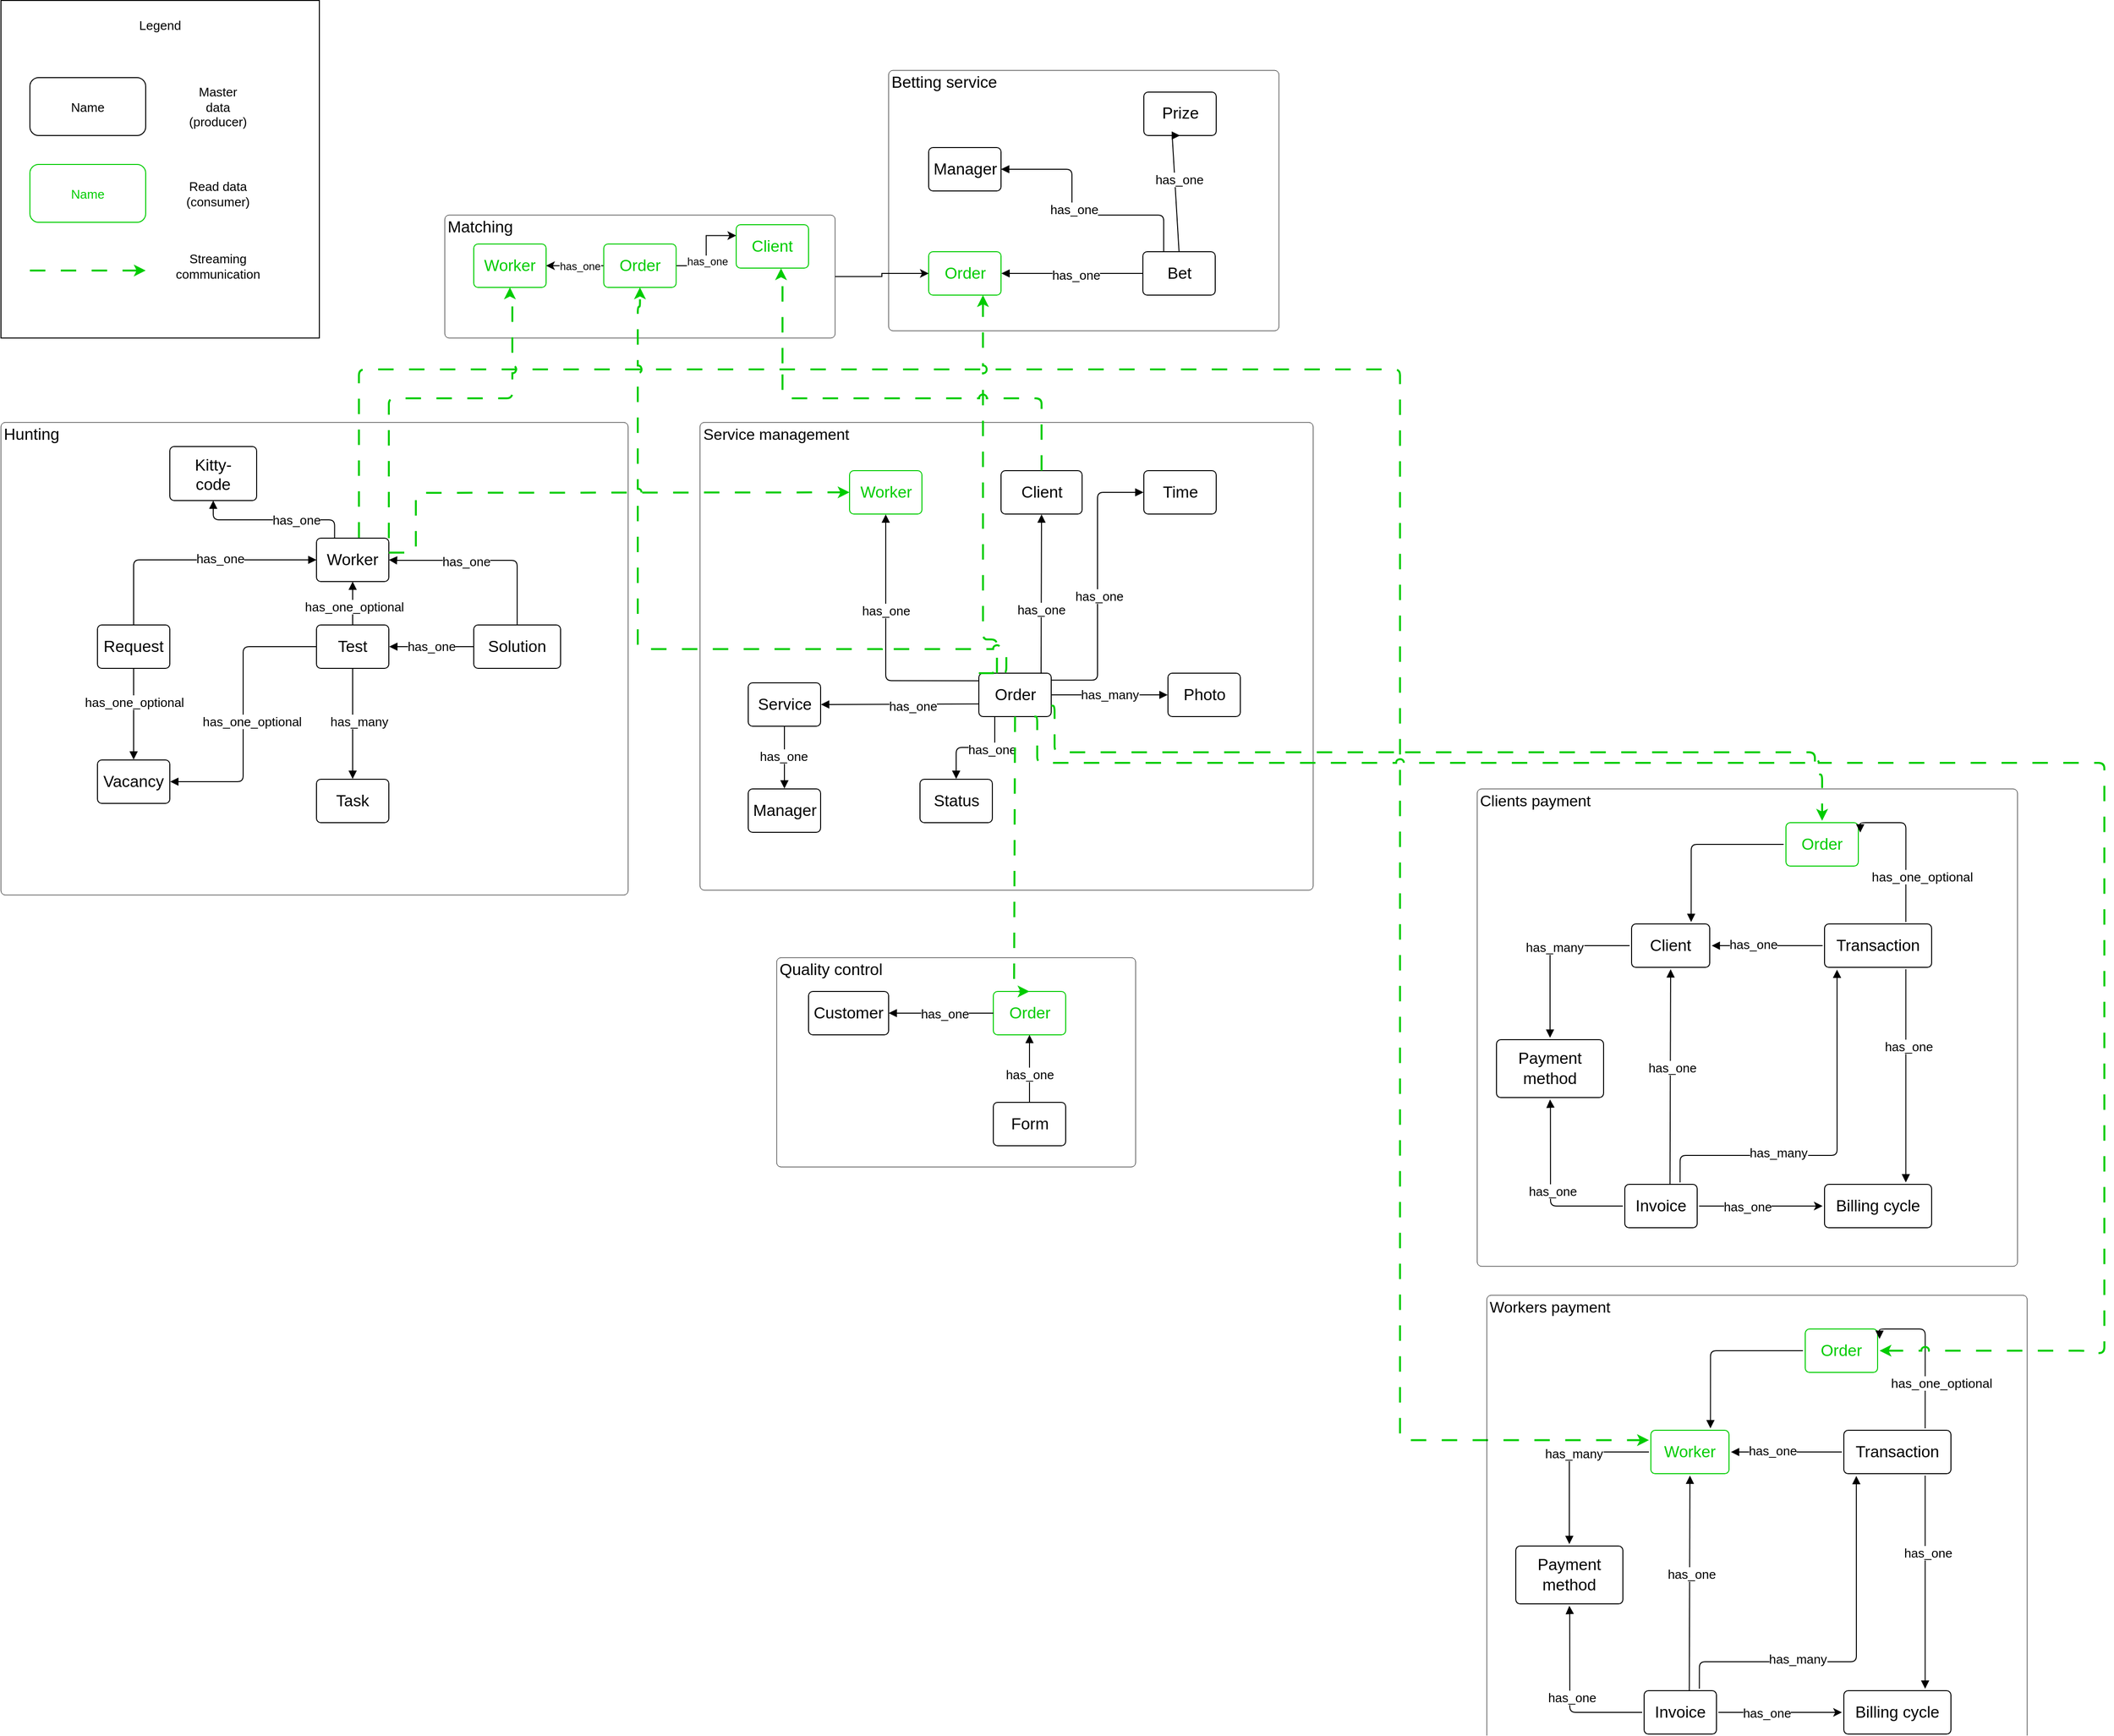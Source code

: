 <mxfile version="24.6.4" type="github">
  <diagram name="Страница — 1" id="Vhi82V8bUWfdWD9RBT1F">
    <mxGraphModel dx="2643" dy="1707" grid="1" gridSize="10" guides="1" tooltips="1" connect="1" arrows="1" fold="1" page="1" pageScale="1" pageWidth="827" pageHeight="1169" math="0" shadow="0">
      <root>
        <mxCell id="0" />
        <mxCell id="1" parent="0" />
        <mxCell id="N3wCrEwUKb1CmvZfM-gG-3" value="Clients payment" style="html=1;overflow=block;blockSpacing=1;whiteSpace=wrap;fontSize=16;fontColor=default;align=left;spacing=3.8;verticalAlign=top;strokeColor=#000000;rounded=1;absoluteArcSize=1;arcSize=9;fillColor=none;strokeWidth=NaN;lucidId=yf5P64~TPSbk;perimeterSpacing=1;" parent="1" vertex="1">
          <mxGeometry x="90" y="745" width="560" height="495" as="geometry" />
        </mxCell>
        <mxCell id="N3wCrEwUKb1CmvZfM-gG-4" value="Client" style="html=1;overflow=block;blockSpacing=1;whiteSpace=wrap;fontSize=16.7;spacing=3.8;strokeColor=#000000;rounded=1;absoluteArcSize=1;arcSize=9;fillColor=none;strokeWidth=1;lucidId=dg5PYhCH7-BC;perimeterSpacing=2;fontColor=#000000;" parent="1" vertex="1">
          <mxGeometry x="250" y="885.03" width="81" height="45" as="geometry" />
        </mxCell>
        <mxCell id="N3wCrEwUKb1CmvZfM-gG-5" value="Order" style="html=1;overflow=block;blockSpacing=1;whiteSpace=wrap;fontSize=16.7;spacing=3.8;strokeColor=#00CC00;rounded=1;absoluteArcSize=1;arcSize=9;fillColor=none;strokeWidth=1;lucidId=ng5PO~K-ZG_9;perimeterSpacing=2;fontColor=#00CC00;" parent="1" vertex="1">
          <mxGeometry x="410" y="780.03" width="75" height="45" as="geometry" />
        </mxCell>
        <mxCell id="N3wCrEwUKb1CmvZfM-gG-6" value="Transaction" style="html=1;overflow=block;blockSpacing=1;whiteSpace=wrap;fontSize=16.7;spacing=3.8;strokeColor=#000000;rounded=1;absoluteArcSize=1;arcSize=9;fillColor=none;strokeWidth=1;lucidId=wg5Pu492cR7Y;perimeterSpacing=2;" parent="1" vertex="1">
          <mxGeometry x="450" y="885.03" width="111" height="45" as="geometry" />
        </mxCell>
        <mxCell id="N3wCrEwUKb1CmvZfM-gG-7" value="Billing cycle" style="html=1;overflow=block;blockSpacing=1;whiteSpace=wrap;fontSize=16.7;spacing=3.8;strokeColor=#000000;rounded=1;absoluteArcSize=1;arcSize=9;fillColor=none;strokeWidth=1;lucidId=Rg5P2Ybpjdhp;perimeterSpacing=2;" parent="1" vertex="1">
          <mxGeometry x="450" y="1155.03" width="111" height="45" as="geometry" />
        </mxCell>
        <mxCell id="N3wCrEwUKb1CmvZfM-gG-8" value="" style="html=1;jettySize=18;whiteSpace=wrap;fontSize=13;strokeColor=#000000;strokeOpacity=100;strokeWidth=1;rounded=1;arcSize=12;startArrow=none;endArrow=block;endFill=1;exitX=-0.005;exitY=0.5;exitPerimeter=0;entryX=0.75;entryY=0;lucidId=4h5PBjp146PA;jumpStyle=arc;edgeStyle=orthogonalEdgeStyle;entryDx=0;entryDy=0;" parent="1" source="N3wCrEwUKb1CmvZfM-gG-5" target="N3wCrEwUKb1CmvZfM-gG-4" edge="1">
          <mxGeometry width="100" height="100" relative="1" as="geometry" />
        </mxCell>
        <mxCell id="N3wCrEwUKb1CmvZfM-gG-9" value="" style="html=1;jettySize=18;whiteSpace=wrap;fontSize=13;strokeColor=#000000;strokeOpacity=100;strokeWidth=1;rounded=1;arcSize=12;startArrow=none;endArrow=block;endFill=1;exitX=0.75;exitY=0;entryX=0.13;entryY=1.008;entryPerimeter=0;lucidId=ai5P5nS4Q5je;exitDx=0;exitDy=0;jumpStyle=arc;edgeStyle=orthogonalEdgeStyle;" parent="1" source="N3wCrEwUKb1CmvZfM-gG-14" target="N3wCrEwUKb1CmvZfM-gG-6" edge="1">
          <mxGeometry width="100" height="100" relative="1" as="geometry">
            <Array as="points">
              <mxPoint x="300" y="1125.03" />
              <mxPoint x="463" y="1125.03" />
            </Array>
          </mxGeometry>
        </mxCell>
        <mxCell id="N3wCrEwUKb1CmvZfM-gG-87" value="has_many" style="edgeLabel;html=1;align=center;verticalAlign=middle;resizable=0;points=[];fontFamily=Helvetica;fontSize=13;fontColor=default;labelBackgroundColor=default;" parent="N3wCrEwUKb1CmvZfM-gG-9" vertex="1" connectable="0">
          <mxGeometry x="-0.324" y="3" relative="1" as="geometry">
            <mxPoint as="offset" />
          </mxGeometry>
        </mxCell>
        <mxCell id="N3wCrEwUKb1CmvZfM-gG-10" value="" style="html=1;jettySize=18;whiteSpace=wrap;fontSize=13;strokeColor=#000000;strokeOpacity=100;strokeWidth=1;rounded=1;arcSize=12;startArrow=none;endArrow=block;endFill=1;lucidId=Ji5PU9JvgF-j;entryX=0.75;entryY=0;entryDx=0;entryDy=0;jumpStyle=arc;edgeStyle=orthogonalEdgeStyle;exitX=0.75;exitY=1;exitDx=0;exitDy=0;" parent="1" source="N3wCrEwUKb1CmvZfM-gG-6" target="N3wCrEwUKb1CmvZfM-gG-7" edge="1">
          <mxGeometry width="100" height="100" relative="1" as="geometry">
            <mxPoint x="540" y="955.03" as="sourcePoint" />
            <mxPoint x="509" y="1115.03" as="targetPoint" />
          </mxGeometry>
        </mxCell>
        <mxCell id="N3wCrEwUKb1CmvZfM-gG-83" value="has_one" style="edgeLabel;html=1;align=center;verticalAlign=middle;resizable=0;points=[];fontFamily=Helvetica;fontSize=13;fontColor=default;labelBackgroundColor=default;" parent="N3wCrEwUKb1CmvZfM-gG-10" vertex="1" connectable="0">
          <mxGeometry x="-0.275" y="2" relative="1" as="geometry">
            <mxPoint as="offset" />
          </mxGeometry>
        </mxCell>
        <mxCell id="N3wCrEwUKb1CmvZfM-gG-11" value="Payment method" style="html=1;overflow=block;blockSpacing=1;whiteSpace=wrap;fontSize=16.7;spacing=9;strokeColor=#000000;rounded=1;absoluteArcSize=1;arcSize=9;fillColor=none;strokeWidth=1;lucidId=tj5Pr1dxpHXY;perimeterSpacing=2;" parent="1" vertex="1">
          <mxGeometry x="110" y="1005.03" width="111" height="60" as="geometry" />
        </mxCell>
        <mxCell id="N3wCrEwUKb1CmvZfM-gG-12" value="" style="html=1;jettySize=18;whiteSpace=wrap;fontSize=13;strokeColor=#000000;strokeOpacity=100;strokeWidth=1;rounded=1;arcSize=12;startArrow=none;endArrow=block;endFill=1;entryX=0.5;entryY=0;lucidId=Wj5P3DR6Qtuy;jumpStyle=arc;entryDx=0;entryDy=0;exitX=0;exitY=0.5;exitDx=0;exitDy=0;edgeStyle=orthogonalEdgeStyle;" parent="1" source="N3wCrEwUKb1CmvZfM-gG-4" target="N3wCrEwUKb1CmvZfM-gG-11" edge="1">
          <mxGeometry width="100" height="100" relative="1" as="geometry">
            <mxPoint x="267" y="963.04" as="sourcePoint" />
            <mxPoint x="266.63" y="1002.064" as="targetPoint" />
          </mxGeometry>
        </mxCell>
        <mxCell id="N3wCrEwUKb1CmvZfM-gG-85" value="has_many" style="edgeLabel;html=1;align=center;verticalAlign=middle;resizable=0;points=[];fontFamily=Helvetica;fontSize=13;fontColor=default;labelBackgroundColor=default;" parent="N3wCrEwUKb1CmvZfM-gG-12" vertex="1" connectable="0">
          <mxGeometry x="-0.116" y="1" relative="1" as="geometry">
            <mxPoint as="offset" />
          </mxGeometry>
        </mxCell>
        <mxCell id="N3wCrEwUKb1CmvZfM-gG-13" value="" style="html=1;jettySize=18;whiteSpace=wrap;fontSize=13;strokeColor=#000000;strokeOpacity=100;strokeWidth=1;rounded=1;arcSize=12;startArrow=none;endArrow=block;endFill=1;exitX=0;exitY=0.5;lucidId=ap5PyZ79C-.D;exitDx=0;exitDy=0;jumpStyle=arc;edgeStyle=orthogonalEdgeStyle;" parent="1" source="N3wCrEwUKb1CmvZfM-gG-6" target="N3wCrEwUKb1CmvZfM-gG-4" edge="1">
          <mxGeometry width="100" height="100" relative="1" as="geometry">
            <mxPoint x="470.47" y="902.588" as="sourcePoint" />
            <mxPoint x="332.995" y="882.48" as="targetPoint" />
          </mxGeometry>
        </mxCell>
        <mxCell id="N3wCrEwUKb1CmvZfM-gG-88" value="has_one" style="edgeLabel;html=1;align=center;verticalAlign=middle;resizable=0;points=[];fontFamily=Helvetica;fontSize=13;fontColor=default;labelBackgroundColor=default;" parent="N3wCrEwUKb1CmvZfM-gG-13" vertex="1" connectable="0">
          <mxGeometry x="0.26" y="-2" relative="1" as="geometry">
            <mxPoint as="offset" />
          </mxGeometry>
        </mxCell>
        <mxCell id="N3wCrEwUKb1CmvZfM-gG-14" value="Invoice" style="html=1;overflow=block;blockSpacing=1;whiteSpace=wrap;fontSize=16.7;spacing=3.8;strokeColor=#000000;rounded=1;absoluteArcSize=1;arcSize=9;fillColor=none;strokeWidth=1;lucidId=Dq5PisxAR_ck;perimeterSpacing=2;" parent="1" vertex="1">
          <mxGeometry x="243" y="1155.03" width="75" height="45" as="geometry" />
        </mxCell>
        <mxCell id="N3wCrEwUKb1CmvZfM-gG-15" value="" style="html=1;jettySize=18;whiteSpace=wrap;fontSize=13;strokeColor=#000000;strokeOpacity=100;strokeWidth=1;rounded=1;arcSize=12;startArrow=none;endArrow=block;endFill=1;exitX=0;exitY=0.5;entryX=0.5;entryY=1;lucidId=.x5PW2kQCzEA;jumpStyle=arc;edgeStyle=orthogonalEdgeStyle;exitDx=0;exitDy=0;entryDx=0;entryDy=0;" parent="1" source="N3wCrEwUKb1CmvZfM-gG-14" target="N3wCrEwUKb1CmvZfM-gG-11" edge="1">
          <mxGeometry width="100" height="100" relative="1" as="geometry">
            <Array as="points">
              <mxPoint x="166" y="1178.03" />
              <mxPoint x="166" y="1077.03" />
              <mxPoint x="166" y="1077.03" />
            </Array>
          </mxGeometry>
        </mxCell>
        <mxCell id="N3wCrEwUKb1CmvZfM-gG-84" value="has_one" style="edgeLabel;html=1;align=center;verticalAlign=middle;resizable=0;points=[];fontFamily=Helvetica;fontSize=13;fontColor=default;labelBackgroundColor=default;" parent="N3wCrEwUKb1CmvZfM-gG-15" vertex="1" connectable="0">
          <mxGeometry x="-0.021" y="-2" relative="1" as="geometry">
            <mxPoint as="offset" />
          </mxGeometry>
        </mxCell>
        <mxCell id="N3wCrEwUKb1CmvZfM-gG-17" value="" style="html=1;jettySize=18;whiteSpace=wrap;fontSize=13;strokeColor=#000000;strokeOpacity=100;strokeWidth=1;rounded=1;arcSize=12;startArrow=none;endArrow=block;endFill=1;lucidId=fT5P7doeCx1m;jumpStyle=arc;edgeStyle=orthogonalEdgeStyle;exitX=0.75;exitY=0;exitDx=0;exitDy=0;entryX=1;entryY=0.25;entryDx=0;entryDy=0;" parent="1" source="N3wCrEwUKb1CmvZfM-gG-6" target="N3wCrEwUKb1CmvZfM-gG-5" edge="1">
          <mxGeometry width="100" height="100" relative="1" as="geometry">
            <Array as="points">
              <mxPoint x="534" y="780.03" />
            </Array>
            <mxPoint x="577" y="827.03" as="sourcePoint" />
            <mxPoint x="527" y="767.03" as="targetPoint" />
          </mxGeometry>
        </mxCell>
        <mxCell id="N3wCrEwUKb1CmvZfM-gG-18" value="&lt;span style=&quot;color: rgb(0, 0, 0); font-weight: 400;&quot;&gt;has_one_optional&lt;/span&gt;" style="text;html=1;resizable=0;labelBackgroundColor=default;align=center;verticalAlign=middle;fontStyle=1;fontColor=#333333;fontSize=13.3;" parent="N3wCrEwUKb1CmvZfM-gG-17" vertex="1">
          <mxGeometry x="-0.284" relative="1" as="geometry">
            <mxPoint x="16" y="10" as="offset" />
          </mxGeometry>
        </mxCell>
        <mxCell id="N3wCrEwUKb1CmvZfM-gG-77" style="edgeStyle=orthogonalEdgeStyle;shape=connector;rounded=1;jumpStyle=arc;orthogonalLoop=1;jettySize=auto;html=1;exitX=0;exitY=0;exitDx=0;exitDy=0;entryX=0;entryY=0;entryDx=0;entryDy=0;entryPerimeter=0;strokeColor=#3a414a;strokeWidth=1;align=center;verticalAlign=middle;arcSize=12;fontFamily=Helvetica;fontSize=13;fontColor=default;labelBackgroundColor=default;startArrow=none;endArrow=block;endFill=1;" parent="N3wCrEwUKb1CmvZfM-gG-17" source="N3wCrEwUKb1CmvZfM-gG-18" target="N3wCrEwUKb1CmvZfM-gG-18" edge="1">
          <mxGeometry relative="1" as="geometry" />
        </mxCell>
        <mxCell id="N3wCrEwUKb1CmvZfM-gG-79" style="edgeStyle=orthogonalEdgeStyle;shape=connector;rounded=1;jumpStyle=arc;orthogonalLoop=1;jettySize=auto;html=1;exitX=0;exitY=0;exitDx=0;exitDy=0;strokeColor=#3a414a;strokeWidth=1;align=center;verticalAlign=middle;arcSize=12;fontFamily=Helvetica;fontSize=13;fontColor=default;labelBackgroundColor=default;startArrow=none;endArrow=block;endFill=1;" parent="N3wCrEwUKb1CmvZfM-gG-17" source="N3wCrEwUKb1CmvZfM-gG-18" target="N3wCrEwUKb1CmvZfM-gG-18" edge="1">
          <mxGeometry relative="1" as="geometry" />
        </mxCell>
        <mxCell id="N3wCrEwUKb1CmvZfM-gG-19" value="" style="html=1;jettySize=18;whiteSpace=wrap;fontSize=13;strokeColor=#000000;strokeOpacity=100;strokeWidth=1;rounded=1;arcSize=12;startArrow=none;endArrow=block;endFill=1;exitX=0.618;exitY=0.04;entryX=0.5;entryY=1;lucidId=xY5PbA3kE44w;entryDx=0;entryDy=0;jumpStyle=arc;edgeStyle=orthogonalEdgeStyle;exitDx=0;exitDy=0;exitPerimeter=0;" parent="1" source="N3wCrEwUKb1CmvZfM-gG-14" target="N3wCrEwUKb1CmvZfM-gG-4" edge="1">
          <mxGeometry width="100" height="100" relative="1" as="geometry">
            <Array as="points">
              <mxPoint x="290" y="1135.03" />
            </Array>
          </mxGeometry>
        </mxCell>
        <mxCell id="N3wCrEwUKb1CmvZfM-gG-86" value="has_one" style="edgeLabel;html=1;align=center;verticalAlign=middle;resizable=0;points=[];fontFamily=Helvetica;fontSize=13;fontColor=default;labelBackgroundColor=default;" parent="N3wCrEwUKb1CmvZfM-gG-19" vertex="1" connectable="0">
          <mxGeometry x="0.085" y="-1" relative="1" as="geometry">
            <mxPoint as="offset" />
          </mxGeometry>
        </mxCell>
        <mxCell id="N3wCrEwUKb1CmvZfM-gG-26" value="Hunting" style="html=1;overflow=block;blockSpacing=1;whiteSpace=wrap;fontSize=16.7;align=left;spacing=3.8;verticalAlign=top;strokeColor=#000000;rounded=1;absoluteArcSize=1;arcSize=9;fillColor=none;strokeWidth=NaN;lucidId=l42PjmtMiVCG;perimeterSpacing=0;" parent="1" vertex="1">
          <mxGeometry x="-1440" y="365" width="650" height="490" as="geometry" />
        </mxCell>
        <mxCell id="N3wCrEwUKb1CmvZfM-gG-27" value="Worker" style="html=1;overflow=block;blockSpacing=1;whiteSpace=wrap;fontSize=16.7;spacing=3.8;strokeColor=#000000;rounded=1;absoluteArcSize=1;arcSize=9;fillColor=none;strokeWidth=1;lucidId=s62PfGirN0CT;perimeterSpacing=0;fontColor=default;" parent="1" vertex="1">
          <mxGeometry x="-1113" y="485" width="75" height="45" as="geometry" />
        </mxCell>
        <mxCell id="N3wCrEwUKb1CmvZfM-gG-28" value="Request" style="html=1;overflow=block;blockSpacing=1;whiteSpace=wrap;fontSize=16.7;spacing=3.8;strokeColor=#000000;rounded=1;absoluteArcSize=1;arcSize=9;fillColor=none;strokeWidth=1;lucidId=I82PDpUTOprz;perimeterSpacing=0;fontColor=default;" parent="1" vertex="1">
          <mxGeometry x="-1340" y="575" width="75" height="45" as="geometry" />
        </mxCell>
        <mxCell id="N3wCrEwUKb1CmvZfM-gG-103" style="edgeStyle=orthogonalEdgeStyle;shape=connector;rounded=1;jumpStyle=arc;orthogonalLoop=1;jettySize=auto;html=1;exitX=0.5;exitY=0;exitDx=0;exitDy=0;entryX=0.5;entryY=1;entryDx=0;entryDy=0;strokeColor=#000000;strokeWidth=1;align=center;verticalAlign=middle;arcSize=12;fontFamily=Helvetica;fontSize=13;fontColor=default;labelBackgroundColor=default;startArrow=none;endArrow=block;endFill=1;" parent="1" source="N3wCrEwUKb1CmvZfM-gG-29" target="N3wCrEwUKb1CmvZfM-gG-27" edge="1">
          <mxGeometry relative="1" as="geometry" />
        </mxCell>
        <mxCell id="N3wCrEwUKb1CmvZfM-gG-104" value="has_one_optional" style="edgeLabel;html=1;align=center;verticalAlign=middle;resizable=0;points=[];fontFamily=Helvetica;fontSize=13;fontColor=default;labelBackgroundColor=default;" parent="N3wCrEwUKb1CmvZfM-gG-103" vertex="1" connectable="0">
          <mxGeometry x="-0.152" y="-1" relative="1" as="geometry">
            <mxPoint as="offset" />
          </mxGeometry>
        </mxCell>
        <mxCell id="N3wCrEwUKb1CmvZfM-gG-29" value="Test" style="html=1;overflow=block;blockSpacing=1;whiteSpace=wrap;fontSize=16.7;spacing=3.8;strokeColor=#000000;rounded=1;absoluteArcSize=1;arcSize=9;fillColor=none;strokeWidth=1;lucidId=V82PbwM74RO7;perimeterSpacing=0;fontColor=default;" parent="1" vertex="1">
          <mxGeometry x="-1113" y="575" width="75" height="45" as="geometry" />
        </mxCell>
        <mxCell id="N3wCrEwUKb1CmvZfM-gG-30" value="Task" style="html=1;overflow=block;blockSpacing=1;whiteSpace=wrap;fontSize=16.7;spacing=3.8;strokeColor=#000000;rounded=1;absoluteArcSize=1;arcSize=9;fillColor=none;strokeWidth=1;lucidId=382PJ2akRjdy;perimeterSpacing=0;fontColor=default;" parent="1" vertex="1">
          <mxGeometry x="-1113" y="735" width="75" height="45" as="geometry" />
        </mxCell>
        <mxCell id="N3wCrEwUKb1CmvZfM-gG-31" value="Vacancy" style="html=1;overflow=block;blockSpacing=1;whiteSpace=wrap;fontSize=16.7;spacing=3.8;strokeColor=#000000;rounded=1;absoluteArcSize=1;arcSize=9;fillColor=none;strokeWidth=1;lucidId=Q-2Pq2TAk5bR;perimeterSpacing=0;fontColor=default;" parent="1" vertex="1">
          <mxGeometry x="-1340" y="715" width="75" height="45" as="geometry" />
        </mxCell>
        <mxCell id="N3wCrEwUKb1CmvZfM-gG-32" value="" style="html=1;jettySize=18;whiteSpace=wrap;fontSize=13;strokeColor=#000000;strokeOpacity=100;strokeWidth=1;rounded=1;arcSize=12;startArrow=none;endArrow=block;endFill=1;exitX=0.5;exitY=1.008;exitPerimeter=0;entryX=0.5;entryY=-0.008;entryPerimeter=0;lucidId=8-2PZUt9vgWF;jumpStyle=arc;edgeStyle=orthogonalEdgeStyle;fontColor=default;" parent="1" source="N3wCrEwUKb1CmvZfM-gG-29" target="N3wCrEwUKb1CmvZfM-gG-30" edge="1">
          <mxGeometry width="100" height="100" relative="1" as="geometry" />
        </mxCell>
        <mxCell id="N3wCrEwUKb1CmvZfM-gG-101" value="has_many" style="edgeLabel;html=1;align=center;verticalAlign=middle;resizable=0;points=[];fontFamily=Helvetica;fontSize=13;fontColor=default;labelBackgroundColor=default;" parent="N3wCrEwUKb1CmvZfM-gG-32" vertex="1" connectable="0">
          <mxGeometry x="-0.173" y="2" relative="1" as="geometry">
            <mxPoint x="4" y="7" as="offset" />
          </mxGeometry>
        </mxCell>
        <mxCell id="N3wCrEwUKb1CmvZfM-gG-33" value="" style="html=1;jettySize=18;whiteSpace=wrap;fontSize=13;strokeColor=#000000;strokeOpacity=100;strokeWidth=1;rounded=1;arcSize=12;startArrow=none;endArrow=block;endFill=1;entryX=0;entryY=0.5;lucidId=jO3PHDJK-mUh;jumpStyle=arc;edgeStyle=orthogonalEdgeStyle;entryDx=0;entryDy=0;exitX=0.5;exitY=0;exitDx=0;exitDy=0;fontColor=default;" parent="1" source="N3wCrEwUKb1CmvZfM-gG-28" target="N3wCrEwUKb1CmvZfM-gG-27" edge="1">
          <mxGeometry width="100" height="100" relative="1" as="geometry" />
        </mxCell>
        <mxCell id="N3wCrEwUKb1CmvZfM-gG-98" value="has_one" style="edgeLabel;html=1;align=center;verticalAlign=middle;resizable=0;points=[];fontFamily=Helvetica;fontSize=13;fontColor=default;labelBackgroundColor=default;" parent="N3wCrEwUKb1CmvZfM-gG-33" vertex="1" connectable="0">
          <mxGeometry x="0.223" y="2" relative="1" as="geometry">
            <mxPoint as="offset" />
          </mxGeometry>
        </mxCell>
        <mxCell id="N3wCrEwUKb1CmvZfM-gG-35" value="" style="html=1;jettySize=18;whiteSpace=wrap;fontSize=13;strokeColor=#000000;strokeOpacity=100;strokeWidth=1;rounded=1;arcSize=12;startArrow=none;endArrow=block;endFill=1;exitX=0.5;exitY=1.008;exitPerimeter=0;entryX=0.5;entryY=-0.008;entryPerimeter=0;lucidId=Rb4Pv-Y.siE~;jumpStyle=arc;edgeStyle=orthogonalEdgeStyle;fontColor=default;" parent="1" source="N3wCrEwUKb1CmvZfM-gG-28" target="N3wCrEwUKb1CmvZfM-gG-31" edge="1">
          <mxGeometry width="100" height="100" relative="1" as="geometry" />
        </mxCell>
        <mxCell id="N3wCrEwUKb1CmvZfM-gG-99" value="has_one_optional" style="edgeLabel;html=1;align=center;verticalAlign=middle;resizable=0;points=[];fontFamily=Helvetica;fontSize=13;fontColor=default;labelBackgroundColor=default;" parent="N3wCrEwUKb1CmvZfM-gG-35" vertex="1" connectable="0">
          <mxGeometry x="0.004" y="1" relative="1" as="geometry">
            <mxPoint x="-1" y="-13" as="offset" />
          </mxGeometry>
        </mxCell>
        <mxCell id="N3wCrEwUKb1CmvZfM-gG-36" value="" style="html=1;jettySize=18;whiteSpace=wrap;fontSize=13;strokeColor=#000000;strokeOpacity=100;strokeWidth=1;rounded=1;arcSize=12;startArrow=none;endArrow=block;endFill=1;exitX=-0.005;exitY=0.5;exitPerimeter=0;entryX=1.005;entryY=0.5;entryPerimeter=0;lucidId=.b4PsZux0tsy;jumpStyle=arc;edgeStyle=orthogonalEdgeStyle;fontColor=default;" parent="1" source="N3wCrEwUKb1CmvZfM-gG-29" target="N3wCrEwUKb1CmvZfM-gG-31" edge="1">
          <mxGeometry width="100" height="100" relative="1" as="geometry" />
        </mxCell>
        <mxCell id="N3wCrEwUKb1CmvZfM-gG-102" value="has_one_optional" style="edgeLabel;html=1;align=center;verticalAlign=middle;resizable=0;points=[];fontFamily=Helvetica;fontSize=13;fontColor=default;labelBackgroundColor=default;" parent="N3wCrEwUKb1CmvZfM-gG-36" vertex="1" connectable="0">
          <mxGeometry x="-0.025" y="-1" relative="1" as="geometry">
            <mxPoint x="10" y="11" as="offset" />
          </mxGeometry>
        </mxCell>
        <mxCell id="N3wCrEwUKb1CmvZfM-gG-37" value="Solution" style="html=1;overflow=block;blockSpacing=1;whiteSpace=wrap;fontSize=16.7;spacing=9;strokeColor=#000000;rounded=1;absoluteArcSize=1;arcSize=9;fillColor=none;strokeWidth=1;lucidId=Nc4PtOgx13py;perimeterSpacing=0;fontColor=default;" parent="1" vertex="1">
          <mxGeometry x="-950" y="575" width="90" height="45" as="geometry" />
        </mxCell>
        <mxCell id="N3wCrEwUKb1CmvZfM-gG-38" value="" style="html=1;jettySize=18;whiteSpace=wrap;fontSize=13;strokeColor=#000000;strokeOpacity=100;strokeWidth=1;rounded=1;arcSize=12;startArrow=none;endArrow=block;endFill=1;exitX=0.5;exitY=0;lucidId=ud4PABv9UJ2s;jumpStyle=arc;edgeStyle=orthogonalEdgeStyle;exitDx=0;exitDy=0;entryX=1;entryY=0.5;entryDx=0;entryDy=0;fontColor=default;" parent="1" source="N3wCrEwUKb1CmvZfM-gG-37" target="N3wCrEwUKb1CmvZfM-gG-27" edge="1">
          <mxGeometry width="100" height="100" relative="1" as="geometry">
            <Array as="points">
              <mxPoint x="-905" y="508" />
              <mxPoint x="-1030" y="508" />
            </Array>
            <mxPoint x="-1030" y="515" as="targetPoint" />
          </mxGeometry>
        </mxCell>
        <mxCell id="N3wCrEwUKb1CmvZfM-gG-97" value="has_one" style="edgeLabel;html=1;align=center;verticalAlign=middle;resizable=0;points=[];fontFamily=Helvetica;fontSize=13;fontColor=default;labelBackgroundColor=default;" parent="N3wCrEwUKb1CmvZfM-gG-38" vertex="1" connectable="0">
          <mxGeometry x="0.207" y="1" relative="1" as="geometry">
            <mxPoint as="offset" />
          </mxGeometry>
        </mxCell>
        <mxCell id="N3wCrEwUKb1CmvZfM-gG-39" value="" style="html=1;jettySize=18;whiteSpace=wrap;fontSize=13;strokeColor=#000000;strokeOpacity=100;strokeWidth=1;rounded=1;arcSize=12;startArrow=none;endArrow=block;endFill=1;exitX=-0.004;exitY=0.5;exitPerimeter=0;entryX=1.005;entryY=0.5;entryPerimeter=0;lucidId=Ad4PVIdrc0JD;jumpStyle=arc;edgeStyle=orthogonalEdgeStyle;fontColor=default;" parent="1" source="N3wCrEwUKb1CmvZfM-gG-37" target="N3wCrEwUKb1CmvZfM-gG-29" edge="1">
          <mxGeometry width="100" height="100" relative="1" as="geometry" />
        </mxCell>
        <mxCell id="N3wCrEwUKb1CmvZfM-gG-100" value="has_one" style="edgeLabel;html=1;align=center;verticalAlign=middle;resizable=0;points=[];fontFamily=Helvetica;fontSize=13;fontColor=default;labelBackgroundColor=default;" parent="N3wCrEwUKb1CmvZfM-gG-39" vertex="1" connectable="0">
          <mxGeometry x="0.012" y="-1" relative="1" as="geometry">
            <mxPoint as="offset" />
          </mxGeometry>
        </mxCell>
        <mxCell id="N3wCrEwUKb1CmvZfM-gG-40" value="Kitty-code" style="html=1;overflow=block;blockSpacing=1;whiteSpace=wrap;fontSize=16.7;spacing=9;strokeColor=#000000;rounded=1;absoluteArcSize=1;arcSize=9;fillColor=none;strokeWidth=1;lucidId=1d4P2Kr526MV;perimeterSpacing=0;fontColor=default;" parent="1" vertex="1">
          <mxGeometry x="-1265" y="390" width="90" height="56" as="geometry" />
        </mxCell>
        <mxCell id="N3wCrEwUKb1CmvZfM-gG-41" value="" style="html=1;jettySize=18;whiteSpace=wrap;fontSize=13;strokeColor=#000000;strokeOpacity=100;strokeWidth=1;rounded=1;arcSize=12;startArrow=none;endArrow=block;endFill=1;exitX=0.25;exitY=0;entryX=0.5;entryY=1;lucidId=Nf4P1I0yH_I7;jumpStyle=arc;edgeStyle=orthogonalEdgeStyle;exitDx=0;exitDy=0;entryDx=0;entryDy=0;fontColor=default;" parent="1" source="N3wCrEwUKb1CmvZfM-gG-27" target="N3wCrEwUKb1CmvZfM-gG-40" edge="1">
          <mxGeometry width="100" height="100" relative="1" as="geometry">
            <Array as="points">
              <mxPoint x="-1094" y="466" />
              <mxPoint x="-1220" y="466" />
            </Array>
          </mxGeometry>
        </mxCell>
        <mxCell id="N3wCrEwUKb1CmvZfM-gG-95" value="has_one" style="edgeLabel;html=1;align=center;verticalAlign=middle;resizable=0;points=[];fontFamily=Helvetica;fontSize=13;fontColor=default;labelBackgroundColor=default;" parent="N3wCrEwUKb1CmvZfM-gG-41" vertex="1" connectable="0">
          <mxGeometry x="-0.275" y="1" relative="1" as="geometry">
            <mxPoint y="-1" as="offset" />
          </mxGeometry>
        </mxCell>
        <mxCell id="N3wCrEwUKb1CmvZfM-gG-42" value="Quality control" style="html=1;overflow=block;blockSpacing=1;whiteSpace=wrap;fontSize=16.7;align=left;spacing=3.8;verticalAlign=top;strokeColor=#000000;rounded=1;absoluteArcSize=1;arcSize=9;fillColor=none;strokeWidth=NaN;lucidId=uw4PtmyCs-oK;" parent="1" vertex="1">
          <mxGeometry x="-636" y="920" width="372" height="217" as="geometry" />
        </mxCell>
        <mxCell id="N3wCrEwUKb1CmvZfM-gG-43" value="Customer" style="html=1;overflow=block;blockSpacing=1;whiteSpace=wrap;fontSize=16.7;spacing=3.8;strokeColor=#000000;rounded=1;absoluteArcSize=1;arcSize=9;fillColor=none;strokeWidth=1;lucidId=ww4P0zrw1f8I;" parent="1" vertex="1">
          <mxGeometry x="-603" y="955" width="83" height="45" as="geometry" />
        </mxCell>
        <mxCell id="N3wCrEwUKb1CmvZfM-gG-44" value="Order" style="html=1;overflow=block;blockSpacing=1;whiteSpace=wrap;fontSize=16.7;spacing=3.8;strokeColor=#00CC00;rounded=1;absoluteArcSize=1;arcSize=9;fillColor=none;strokeWidth=1;lucidId=Ew4PJMuAOCHL;fontColor=#00CC00;" parent="1" vertex="1">
          <mxGeometry x="-411.5" y="955" width="75" height="45" as="geometry" />
        </mxCell>
        <mxCell id="N3wCrEwUKb1CmvZfM-gG-45" value="Form" style="html=1;overflow=block;blockSpacing=1;whiteSpace=wrap;fontSize=16.7;spacing=3.8;strokeColor=#000000;rounded=1;absoluteArcSize=1;arcSize=9;fillColor=none;strokeWidth=1;lucidId=6x4PPtLgDXEe;" parent="1" vertex="1">
          <mxGeometry x="-411.5" y="1070" width="75" height="45" as="geometry" />
        </mxCell>
        <mxCell id="N3wCrEwUKb1CmvZfM-gG-46" value="" style="html=1;jettySize=18;whiteSpace=wrap;fontSize=13;strokeColor=#000000;strokeOpacity=100;strokeWidth=1;rounded=1;arcSize=12;startArrow=none;endArrow=block;endFill=1;exitX=0.5;exitY=0;entryX=0.5;entryY=1;lucidId=AD4PNXMwUM54;jumpStyle=arc;edgeStyle=orthogonalEdgeStyle;entryDx=0;entryDy=0;exitDx=0;exitDy=0;" parent="1" source="N3wCrEwUKb1CmvZfM-gG-45" target="N3wCrEwUKb1CmvZfM-gG-44" edge="1">
          <mxGeometry width="100" height="100" relative="1" as="geometry" />
        </mxCell>
        <mxCell id="N3wCrEwUKb1CmvZfM-gG-94" value="has_one" style="edgeLabel;html=1;align=center;verticalAlign=middle;resizable=0;points=[];fontFamily=Helvetica;fontSize=13;fontColor=default;labelBackgroundColor=default;" parent="N3wCrEwUKb1CmvZfM-gG-46" vertex="1" connectable="0">
          <mxGeometry x="-0.157" relative="1" as="geometry">
            <mxPoint as="offset" />
          </mxGeometry>
        </mxCell>
        <mxCell id="N3wCrEwUKb1CmvZfM-gG-47" value="" style="html=1;jettySize=18;whiteSpace=wrap;fontSize=13;strokeColor=#000000;strokeOpacity=100;strokeWidth=1;rounded=1;arcSize=12;startArrow=none;endArrow=block;endFill=1;exitX=0;exitY=0.5;entryX=1;entryY=0.5;lucidId=LD4PZojee_F~;jumpStyle=arc;edgeStyle=orthogonalEdgeStyle;entryDx=0;entryDy=0;exitDx=0;exitDy=0;" parent="1" source="N3wCrEwUKb1CmvZfM-gG-44" target="N3wCrEwUKb1CmvZfM-gG-43" edge="1">
          <mxGeometry width="100" height="100" relative="1" as="geometry" />
        </mxCell>
        <mxCell id="N3wCrEwUKb1CmvZfM-gG-93" value="has_one" style="edgeLabel;html=1;align=center;verticalAlign=middle;resizable=0;points=[];fontFamily=Helvetica;fontSize=13;fontColor=default;labelBackgroundColor=default;" parent="N3wCrEwUKb1CmvZfM-gG-47" vertex="1" connectable="0">
          <mxGeometry x="-0.057" relative="1" as="geometry">
            <mxPoint as="offset" />
          </mxGeometry>
        </mxCell>
        <mxCell id="N3wCrEwUKb1CmvZfM-gG-48" value="Betting service" style="html=1;overflow=block;blockSpacing=1;whiteSpace=wrap;fontSize=16.7;align=left;spacing=3.8;verticalAlign=top;strokeColor=#000000;rounded=1;absoluteArcSize=1;arcSize=9;fillColor=none;strokeWidth=NaN;lucidId=6T4P98csuthG;" parent="1" vertex="1">
          <mxGeometry x="-520" width="404.5" height="270" as="geometry" />
        </mxCell>
        <mxCell id="N3wCrEwUKb1CmvZfM-gG-49" value="Manager" style="html=1;overflow=block;blockSpacing=1;whiteSpace=wrap;fontSize=16.7;spacing=3.8;strokeColor=#000000;rounded=1;absoluteArcSize=1;arcSize=9;fillColor=none;strokeWidth=1;lucidId=6T4PhytsOorN;" parent="1" vertex="1">
          <mxGeometry x="-478.5" y="80" width="75" height="45" as="geometry" />
        </mxCell>
        <mxCell id="N3wCrEwUKb1CmvZfM-gG-50" value="Order" style="html=1;overflow=block;blockSpacing=1;whiteSpace=wrap;fontSize=16.7;spacing=3.8;strokeColor=#00CC00;rounded=1;absoluteArcSize=1;arcSize=9;fillColor=none;strokeWidth=1;lucidId=6T4P~ZG_LZ0E;fontColor=#00CC00;" parent="1" vertex="1">
          <mxGeometry x="-478.5" y="188" width="75" height="45" as="geometry" />
        </mxCell>
        <mxCell id="N3wCrEwUKb1CmvZfM-gG-51" value="Bet" style="html=1;overflow=block;blockSpacing=1;whiteSpace=wrap;fontSize=16.7;spacing=3.8;strokeColor=#000000;rounded=1;absoluteArcSize=1;arcSize=9;fillColor=none;strokeWidth=1;lucidId=6T4PoXPNLJK.;" parent="1" vertex="1">
          <mxGeometry x="-256.5" y="188" width="75" height="45" as="geometry" />
        </mxCell>
        <mxCell id="N3wCrEwUKb1CmvZfM-gG-52" value="" style="html=1;jettySize=18;whiteSpace=wrap;fontSize=13;strokeColor=#000000;strokeOpacity=100;strokeWidth=1;rounded=1;arcSize=12;startArrow=none;endArrow=block;endFill=1;exitX=-0.005;exitY=0.5;exitPerimeter=0;entryX=1.005;entryY=0.5;entryPerimeter=0;lucidId=6T4PXGEAc0fg;jumpStyle=arc;edgeStyle=orthogonalEdgeStyle;" parent="1" source="N3wCrEwUKb1CmvZfM-gG-51" target="N3wCrEwUKb1CmvZfM-gG-50" edge="1">
          <mxGeometry width="100" height="100" relative="1" as="geometry" />
        </mxCell>
        <mxCell id="N3wCrEwUKb1CmvZfM-gG-115" value="has_one" style="edgeLabel;html=1;align=center;verticalAlign=middle;resizable=0;points=[];fontFamily=Helvetica;fontSize=13;fontColor=default;labelBackgroundColor=default;" parent="N3wCrEwUKb1CmvZfM-gG-52" vertex="1" connectable="0">
          <mxGeometry x="-0.052" y="1" relative="1" as="geometry">
            <mxPoint as="offset" />
          </mxGeometry>
        </mxCell>
        <mxCell id="N3wCrEwUKb1CmvZfM-gG-53" value="" style="html=1;jettySize=18;whiteSpace=wrap;fontSize=13;strokeColor=#000000;strokeOpacity=100;strokeWidth=1;rounded=1;arcSize=12;startArrow=none;endArrow=block;endFill=1;exitX=0.288;exitY=-0.004;entryX=1;entryY=0.5;lucidId=6T4PrulPch8R;jumpStyle=arc;edgeStyle=orthogonalEdgeStyle;exitDx=0;exitDy=0;entryDx=0;entryDy=0;exitPerimeter=0;" parent="1" source="N3wCrEwUKb1CmvZfM-gG-51" target="N3wCrEwUKb1CmvZfM-gG-49" edge="1">
          <mxGeometry width="100" height="100" relative="1" as="geometry">
            <Array as="points">
              <mxPoint x="-235" y="150" />
              <mxPoint x="-330" y="150" />
              <mxPoint x="-330" y="102" />
            </Array>
          </mxGeometry>
        </mxCell>
        <mxCell id="N3wCrEwUKb1CmvZfM-gG-116" value="has_one" style="edgeLabel;html=1;align=center;verticalAlign=middle;resizable=0;points=[];fontFamily=Helvetica;fontSize=13;fontColor=default;labelBackgroundColor=default;" parent="N3wCrEwUKb1CmvZfM-gG-53" vertex="1" connectable="0">
          <mxGeometry x="0.095" y="-1" relative="1" as="geometry">
            <mxPoint x="1" as="offset" />
          </mxGeometry>
        </mxCell>
        <mxCell id="N3wCrEwUKb1CmvZfM-gG-54" value="Service management" style="html=1;overflow=block;blockSpacing=1;whiteSpace=wrap;fontSize=16;align=left;spacing=3.8;verticalAlign=top;strokeColor=#000000;rounded=1;absoluteArcSize=1;arcSize=9;fillColor=none;strokeWidth=NaN;lucidId=9ZwRXWtkimyL;fontColor=default;" parent="1" vertex="1">
          <mxGeometry x="-715.5" y="365" width="635.5" height="485" as="geometry" />
        </mxCell>
        <mxCell id="N3wCrEwUKb1CmvZfM-gG-55" value="Client" style="html=1;overflow=block;blockSpacing=1;whiteSpace=wrap;fontSize=16.7;spacing=3.8;strokeColor=#000000;rounded=1;absoluteArcSize=1;arcSize=9;fillColor=none;strokeWidth=1;lucidId=9ZwRHPF51pbP;fontColor=default;" parent="1" vertex="1">
          <mxGeometry x="-403.5" y="415" width="84" height="45" as="geometry" />
        </mxCell>
        <mxCell id="N3wCrEwUKb1CmvZfM-gG-56" value="Order" style="html=1;overflow=block;blockSpacing=1;whiteSpace=wrap;fontSize=16.7;spacing=3.8;strokeColor=#000000;rounded=1;absoluteArcSize=1;arcSize=9;fillColor=none;strokeWidth=1;lucidId=9ZwRrGc0R-JS;fontColor=default;" parent="1" vertex="1">
          <mxGeometry x="-426.5" y="625" width="75" height="45" as="geometry" />
        </mxCell>
        <mxCell id="N3wCrEwUKb1CmvZfM-gG-57" value="Service" style="html=1;overflow=block;blockSpacing=1;whiteSpace=wrap;fontSize=16.7;spacing=3.8;strokeColor=#000000;rounded=1;absoluteArcSize=1;arcSize=9;fillColor=none;strokeWidth=1;lucidId=9ZwRpI~01.Vl;fontColor=default;" parent="1" vertex="1">
          <mxGeometry x="-665.5" y="635" width="75" height="45" as="geometry" />
        </mxCell>
        <mxCell id="N3wCrEwUKb1CmvZfM-gG-58" value="" style="html=1;jettySize=18;whiteSpace=wrap;fontSize=13;strokeColor=#000000;strokeOpacity=100;strokeWidth=1;rounded=1;arcSize=12;startArrow=none;endArrow=block;endFill=1;exitX=1.005;exitY=0.161;exitPerimeter=0;entryX=-0.005;entryY=0.5;entryPerimeter=0;lucidId=9ZwRf812KFUH;jumpStyle=arc;edgeStyle=orthogonalEdgeStyle;fontColor=default;" parent="1" source="N3wCrEwUKb1CmvZfM-gG-56" target="N3wCrEwUKb1CmvZfM-gG-59" edge="1">
          <mxGeometry width="100" height="100" relative="1" as="geometry" />
        </mxCell>
        <mxCell id="N3wCrEwUKb1CmvZfM-gG-108" value="has_one" style="edgeLabel;html=1;align=center;verticalAlign=middle;resizable=0;points=[];fontFamily=Helvetica;fontSize=13;fontColor=default;labelBackgroundColor=default;" parent="N3wCrEwUKb1CmvZfM-gG-58" vertex="1" connectable="0">
          <mxGeometry x="-0.068" y="-1" relative="1" as="geometry">
            <mxPoint as="offset" />
          </mxGeometry>
        </mxCell>
        <mxCell id="N3wCrEwUKb1CmvZfM-gG-59" value="Time" style="html=1;overflow=block;blockSpacing=1;whiteSpace=wrap;fontSize=16.7;spacing=3.8;strokeColor=#000000;rounded=1;absoluteArcSize=1;arcSize=9;fillColor=none;strokeWidth=1;lucidId=9ZwRBji5jdG2;fontColor=default;" parent="1" vertex="1">
          <mxGeometry x="-255.5" y="415" width="75" height="45" as="geometry" />
        </mxCell>
        <mxCell id="N3wCrEwUKb1CmvZfM-gG-60" value="" style="html=1;jettySize=18;whiteSpace=wrap;fontSize=13;strokeColor=#000000;strokeOpacity=100;strokeWidth=1;rounded=1;arcSize=12;startArrow=none;endArrow=block;endFill=1;exitX=0.86;exitY=0.015;exitPerimeter=0;entryX=0.5;entryY=1.008;entryPerimeter=0;lucidId=9ZwRj6qNvoWL;jumpStyle=arc;edgeStyle=orthogonalEdgeStyle;fontColor=default;exitDx=0;exitDy=0;" parent="1" source="N3wCrEwUKb1CmvZfM-gG-56" target="N3wCrEwUKb1CmvZfM-gG-55" edge="1">
          <mxGeometry width="100" height="100" relative="1" as="geometry" />
        </mxCell>
        <mxCell id="N3wCrEwUKb1CmvZfM-gG-107" value="has_one" style="edgeLabel;html=1;align=center;verticalAlign=middle;resizable=0;points=[];fontFamily=Helvetica;fontSize=13;fontColor=default;labelBackgroundColor=default;" parent="N3wCrEwUKb1CmvZfM-gG-60" vertex="1" connectable="0">
          <mxGeometry x="-0.197" relative="1" as="geometry">
            <mxPoint as="offset" />
          </mxGeometry>
        </mxCell>
        <mxCell id="N3wCrEwUKb1CmvZfM-gG-61" value="" style="html=1;jettySize=18;whiteSpace=wrap;fontSize=13;strokeColor=#000000;strokeOpacity=100;strokeWidth=1;rounded=1;arcSize=12;startArrow=none;endArrow=block;endFill=1;exitX=-0.005;exitY=0.709;exitPerimeter=0;entryX=1.005;entryY=0.5;entryPerimeter=0;lucidId=9ZwRiV~Ir5wI;jumpStyle=arc;edgeStyle=orthogonalEdgeStyle;fontColor=default;" parent="1" source="N3wCrEwUKb1CmvZfM-gG-56" target="N3wCrEwUKb1CmvZfM-gG-57" edge="1">
          <mxGeometry width="100" height="100" relative="1" as="geometry" />
        </mxCell>
        <mxCell id="N3wCrEwUKb1CmvZfM-gG-113" value="has_one" style="edgeLabel;html=1;align=center;verticalAlign=middle;resizable=0;points=[];fontFamily=Helvetica;fontSize=13;fontColor=default;labelBackgroundColor=default;" parent="N3wCrEwUKb1CmvZfM-gG-61" vertex="1" connectable="0">
          <mxGeometry x="-0.164" y="2" relative="1" as="geometry">
            <mxPoint as="offset" />
          </mxGeometry>
        </mxCell>
        <mxCell id="N3wCrEwUKb1CmvZfM-gG-62" value="" style="html=1;jettySize=18;whiteSpace=wrap;fontSize=13;strokeColor=#000000;strokeOpacity=100;strokeWidth=1;rounded=1;arcSize=12;startArrow=none;endArrow=block;endFill=1;entryX=0.5;entryY=-0.008;entryPerimeter=0;lucidId=9ZwRB5Wv4R5x;jumpStyle=arc;edgeStyle=orthogonalEdgeStyle;fontColor=default;" parent="1" target="N3wCrEwUKb1CmvZfM-gG-63" edge="1">
          <mxGeometry width="100" height="100" relative="1" as="geometry">
            <Array as="points">
              <mxPoint x="-410" y="670" />
              <mxPoint x="-410" y="702" />
              <mxPoint x="-450" y="702" />
            </Array>
            <mxPoint x="-410" y="670" as="sourcePoint" />
          </mxGeometry>
        </mxCell>
        <mxCell id="N3wCrEwUKb1CmvZfM-gG-110" value="has_one" style="edgeLabel;html=1;align=center;verticalAlign=middle;resizable=0;points=[];fontFamily=Helvetica;fontSize=13;fontColor=default;labelBackgroundColor=default;" parent="N3wCrEwUKb1CmvZfM-gG-62" vertex="1" connectable="0">
          <mxGeometry x="-0.332" y="2" relative="1" as="geometry">
            <mxPoint as="offset" />
          </mxGeometry>
        </mxCell>
        <mxCell id="N3wCrEwUKb1CmvZfM-gG-63" value="Status" style="html=1;overflow=block;blockSpacing=1;whiteSpace=wrap;fontSize=16.7;spacing=3.8;strokeColor=#000000;rounded=1;absoluteArcSize=1;arcSize=9;fillColor=none;strokeWidth=1;lucidId=9ZwRnkuQvt8.;fontColor=default;" parent="1" vertex="1">
          <mxGeometry x="-487.5" y="735" width="75" height="45" as="geometry" />
        </mxCell>
        <mxCell id="N3wCrEwUKb1CmvZfM-gG-64" value="Photo" style="html=1;overflow=block;blockSpacing=1;whiteSpace=wrap;fontSize=16.7;spacing=3.8;strokeColor=#000000;rounded=1;absoluteArcSize=1;arcSize=9;fillColor=none;strokeWidth=1;lucidId=9ZwRKIvJ67ie;fontColor=default;" parent="1" vertex="1">
          <mxGeometry x="-230.5" y="625" width="75" height="45" as="geometry" />
        </mxCell>
        <mxCell id="N3wCrEwUKb1CmvZfM-gG-65" value="" style="html=1;jettySize=18;whiteSpace=wrap;fontSize=13;strokeColor=#000000;strokeOpacity=100;strokeWidth=1;rounded=1;arcSize=12;startArrow=none;endArrow=block;endFill=1;exitX=1.005;exitY=0.5;exitPerimeter=0;entryX=-0.005;entryY=0.5;entryPerimeter=0;lucidId=9ZwRJMSwoMQU;jumpStyle=arc;edgeStyle=orthogonalEdgeStyle;fontColor=default;" parent="1" source="N3wCrEwUKb1CmvZfM-gG-56" target="N3wCrEwUKb1CmvZfM-gG-64" edge="1">
          <mxGeometry width="100" height="100" relative="1" as="geometry" />
        </mxCell>
        <mxCell id="N3wCrEwUKb1CmvZfM-gG-109" value="has_many" style="edgeLabel;html=1;align=center;verticalAlign=middle;resizable=0;points=[];fontFamily=Helvetica;fontSize=13;fontColor=default;labelBackgroundColor=default;" parent="N3wCrEwUKb1CmvZfM-gG-65" vertex="1" connectable="0">
          <mxGeometry x="-0.003" y="1" relative="1" as="geometry">
            <mxPoint as="offset" />
          </mxGeometry>
        </mxCell>
        <mxCell id="N3wCrEwUKb1CmvZfM-gG-66" value="Worker" style="html=1;overflow=block;blockSpacing=1;whiteSpace=wrap;fontSize=16.7;spacing=3.8;strokeColor=#00CC00;rounded=1;absoluteArcSize=1;arcSize=9;fillColor=none;strokeWidth=1;lucidId=e2wRWxavCnoh;fontColor=#00CC00;" parent="1" vertex="1">
          <mxGeometry x="-560.5" y="415" width="75" height="45" as="geometry" />
        </mxCell>
        <mxCell id="N3wCrEwUKb1CmvZfM-gG-67" value="" style="html=1;jettySize=18;whiteSpace=wrap;fontSize=13;strokeColor=#000000;strokeOpacity=100;strokeWidth=1;rounded=1;arcSize=12;startArrow=none;endArrow=block;endFill=1;exitX=-0.005;exitY=0.174;exitPerimeter=0;entryX=0.5;entryY=1.008;entryPerimeter=0;lucidId=q2wR~fSBB9I4;jumpStyle=arc;edgeStyle=orthogonalEdgeStyle;fontColor=default;" parent="1" source="N3wCrEwUKb1CmvZfM-gG-56" target="N3wCrEwUKb1CmvZfM-gG-66" edge="1">
          <mxGeometry width="100" height="100" relative="1" as="geometry" />
        </mxCell>
        <mxCell id="N3wCrEwUKb1CmvZfM-gG-112" value="has_one" style="edgeLabel;html=1;align=center;verticalAlign=middle;resizable=0;points=[];fontFamily=Helvetica;fontSize=13;fontColor=default;labelBackgroundColor=default;" parent="N3wCrEwUKb1CmvZfM-gG-67" vertex="1" connectable="0">
          <mxGeometry x="0.263" relative="1" as="geometry">
            <mxPoint as="offset" />
          </mxGeometry>
        </mxCell>
        <mxCell id="N3wCrEwUKb1CmvZfM-gG-68" value="Manager" style="html=1;overflow=block;blockSpacing=1;whiteSpace=wrap;fontSize=16.7;spacing=3.8;strokeColor=#000000;rounded=1;absoluteArcSize=1;arcSize=9;fillColor=none;strokeWidth=1;lucidId=76wRgP8Nyy11;fontColor=default;" parent="1" vertex="1">
          <mxGeometry x="-665.5" y="745" width="75" height="45" as="geometry" />
        </mxCell>
        <mxCell id="N3wCrEwUKb1CmvZfM-gG-69" value="" style="html=1;jettySize=18;whiteSpace=wrap;fontSize=13;strokeColor=#000000;strokeOpacity=100;strokeWidth=1;rounded=1;arcSize=12;startArrow=none;endArrow=block;endFill=1;exitX=0.5;exitY=1.008;exitPerimeter=0;entryX=0.5;entryY=-0.008;entryPerimeter=0;lucidId=k7wRVy.tnFM6;jumpStyle=arc;edgeStyle=orthogonalEdgeStyle;fontColor=default;" parent="1" source="N3wCrEwUKb1CmvZfM-gG-57" target="N3wCrEwUKb1CmvZfM-gG-68" edge="1">
          <mxGeometry width="100" height="100" relative="1" as="geometry" />
        </mxCell>
        <mxCell id="N3wCrEwUKb1CmvZfM-gG-111" value="has_one" style="edgeLabel;html=1;align=center;verticalAlign=middle;resizable=0;points=[];fontFamily=Helvetica;fontSize=13;fontColor=default;labelBackgroundColor=default;" parent="N3wCrEwUKb1CmvZfM-gG-69" vertex="1" connectable="0">
          <mxGeometry x="-0.073" y="-1" relative="1" as="geometry">
            <mxPoint as="offset" />
          </mxGeometry>
        </mxCell>
        <mxCell id="N3wCrEwUKb1CmvZfM-gG-76" value="" style="endArrow=classic;html=1;rounded=0;jumpStyle=arc;exitX=1;exitY=0.5;exitDx=0;exitDy=0;entryX=0;entryY=0.5;entryDx=0;entryDy=0;strokeWidth=1;edgeStyle=orthogonalEdgeStyle;strokeColor=#000000;" parent="1" source="N3wCrEwUKb1CmvZfM-gG-14" target="N3wCrEwUKb1CmvZfM-gG-7" edge="1">
          <mxGeometry width="50" height="50" relative="1" as="geometry">
            <mxPoint x="420" y="1185.03" as="sourcePoint" />
            <mxPoint x="470" y="1135.03" as="targetPoint" />
            <Array as="points">
              <mxPoint x="420" y="1178.03" />
              <mxPoint x="420" y="1178.03" />
            </Array>
          </mxGeometry>
        </mxCell>
        <mxCell id="N3wCrEwUKb1CmvZfM-gG-89" value="has_one" style="edgeLabel;html=1;align=center;verticalAlign=middle;resizable=0;points=[];fontFamily=Helvetica;fontSize=13;fontColor=default;labelBackgroundColor=default;" parent="N3wCrEwUKb1CmvZfM-gG-76" vertex="1" connectable="0">
          <mxGeometry x="-0.279" y="-2" relative="1" as="geometry">
            <mxPoint x="4" y="-2" as="offset" />
          </mxGeometry>
        </mxCell>
        <mxCell id="N3wCrEwUKb1CmvZfM-gG-119" value="" style="rounded=0;whiteSpace=wrap;html=1;fontFamily=Helvetica;fontSize=13;fontColor=default;labelBackgroundColor=default;" parent="1" vertex="1">
          <mxGeometry x="-1440" y="-72.5" width="330" height="350" as="geometry" />
        </mxCell>
        <mxCell id="N3wCrEwUKb1CmvZfM-gG-123" value="Name" style="rounded=1;whiteSpace=wrap;html=1;fontFamily=Helvetica;fontSize=13;fontColor=default;labelBackgroundColor=default;" parent="1" vertex="1">
          <mxGeometry x="-1410" y="7.5" width="120" height="60" as="geometry" />
        </mxCell>
        <mxCell id="N3wCrEwUKb1CmvZfM-gG-124" value="Name" style="rounded=1;whiteSpace=wrap;html=1;fontFamily=Helvetica;fontSize=13;fontColor=#00CC00;labelBackgroundColor=default;strokeColor=#00CC00;" parent="1" vertex="1">
          <mxGeometry x="-1410" y="97.5" width="120" height="60" as="geometry" />
        </mxCell>
        <mxCell id="N3wCrEwUKb1CmvZfM-gG-125" value="Legend" style="text;html=1;align=center;verticalAlign=middle;whiteSpace=wrap;rounded=0;fontFamily=Helvetica;fontSize=13;fontColor=default;labelBackgroundColor=default;" parent="1" vertex="1">
          <mxGeometry x="-1305" y="-62.5" width="60" height="30" as="geometry" />
        </mxCell>
        <mxCell id="N3wCrEwUKb1CmvZfM-gG-131" value="" style="endArrow=classic;html=1;rounded=1;strokeColor=#00CC00;strokeWidth=2;align=center;verticalAlign=middle;arcSize=12;fontFamily=Helvetica;fontSize=13;fontColor=default;labelBackgroundColor=default;edgeStyle=orthogonalEdgeStyle;jumpStyle=arc;dashed=1;dashPattern=8 8;" parent="1" edge="1">
          <mxGeometry width="50" height="50" relative="1" as="geometry">
            <mxPoint x="-1410" y="207.5" as="sourcePoint" />
            <mxPoint x="-1290" y="207.5" as="targetPoint" />
          </mxGeometry>
        </mxCell>
        <mxCell id="N3wCrEwUKb1CmvZfM-gG-134" value="Master data (producer)" style="text;html=1;align=center;verticalAlign=middle;whiteSpace=wrap;rounded=0;fontFamily=Helvetica;fontSize=13;fontColor=default;labelBackgroundColor=default;" parent="1" vertex="1">
          <mxGeometry x="-1245" y="22.5" width="60" height="30" as="geometry" />
        </mxCell>
        <mxCell id="N3wCrEwUKb1CmvZfM-gG-135" value="Read data (consumer)" style="text;html=1;align=center;verticalAlign=middle;whiteSpace=wrap;rounded=0;fontFamily=Helvetica;fontSize=13;fontColor=default;labelBackgroundColor=default;" parent="1" vertex="1">
          <mxGeometry x="-1245" y="112.5" width="60" height="30" as="geometry" />
        </mxCell>
        <mxCell id="N3wCrEwUKb1CmvZfM-gG-136" value="Streaming communication" style="text;html=1;align=center;verticalAlign=middle;whiteSpace=wrap;rounded=0;fontFamily=Helvetica;fontSize=13;fontColor=default;labelBackgroundColor=default;" parent="1" vertex="1">
          <mxGeometry x="-1245" y="187.5" width="60" height="30" as="geometry" />
        </mxCell>
        <mxCell id="N3wCrEwUKb1CmvZfM-gG-137" value="" style="endArrow=classic;html=1;rounded=1;strokeColor=#00CC00;strokeWidth=2;align=center;verticalAlign=middle;arcSize=12;fontFamily=Helvetica;fontSize=13;fontColor=default;labelBackgroundColor=default;edgeStyle=orthogonalEdgeStyle;jumpStyle=arc;dashed=1;dashPattern=8 8;entryX=0;entryY=0.5;entryDx=0;entryDy=0;" parent="1" target="N3wCrEwUKb1CmvZfM-gG-66" edge="1">
          <mxGeometry width="50" height="50" relative="1" as="geometry">
            <mxPoint x="-1038" y="500" as="sourcePoint" />
            <mxPoint x="-918" y="500" as="targetPoint" />
            <Array as="points">
              <mxPoint x="-1010" y="500" />
              <mxPoint x="-1010" y="438" />
              <mxPoint x="-799" y="438" />
            </Array>
          </mxGeometry>
        </mxCell>
        <mxCell id="N3wCrEwUKb1CmvZfM-gG-139" value="" style="endArrow=classic;html=1;rounded=1;strokeColor=#00CC00;strokeWidth=2;align=center;verticalAlign=middle;arcSize=12;fontFamily=Helvetica;fontSize=13;fontColor=default;labelBackgroundColor=default;edgeStyle=orthogonalEdgeStyle;jumpStyle=arc;dashed=1;dashPattern=8 8;exitX=0.587;exitY=-0.013;exitDx=0;exitDy=0;exitPerimeter=0;entryX=0;entryY=0.25;entryDx=0;entryDy=0;" parent="1" source="N3wCrEwUKb1CmvZfM-gG-27" target="pXGPgylmtVF-9_rai235-3" edge="1">
          <mxGeometry width="50" height="50" relative="1" as="geometry">
            <mxPoint x="-1028" y="510" as="sourcePoint" />
            <mxPoint x="20" y="1430" as="targetPoint" />
            <Array as="points">
              <mxPoint x="-1069" y="310" />
              <mxPoint x="10" y="310" />
              <mxPoint x="10" y="1420" />
            </Array>
          </mxGeometry>
        </mxCell>
        <mxCell id="N3wCrEwUKb1CmvZfM-gG-140" value="" style="endArrow=classic;html=1;rounded=1;strokeColor=#00CC00;strokeWidth=2;align=center;verticalAlign=middle;arcSize=12;fontFamily=Helvetica;fontSize=13;fontColor=default;labelBackgroundColor=default;edgeStyle=orthogonalEdgeStyle;jumpStyle=arc;dashed=1;dashPattern=8 8;exitX=0.5;exitY=1;exitDx=0;exitDy=0;entryX=0.5;entryY=0;entryDx=0;entryDy=0;" parent="1" source="N3wCrEwUKb1CmvZfM-gG-56" target="N3wCrEwUKb1CmvZfM-gG-44" edge="1">
          <mxGeometry width="50" height="50" relative="1" as="geometry">
            <mxPoint x="-1059" y="494" as="sourcePoint" />
            <mxPoint x="420" y="720" as="targetPoint" />
            <Array as="points">
              <mxPoint x="-390" y="955" />
            </Array>
          </mxGeometry>
        </mxCell>
        <mxCell id="N3wCrEwUKb1CmvZfM-gG-143" value="" style="endArrow=classic;html=1;rounded=1;strokeColor=#00CC00;strokeWidth=2;align=center;verticalAlign=middle;arcSize=12;fontFamily=Helvetica;fontSize=13;fontColor=default;labelBackgroundColor=default;edgeStyle=orthogonalEdgeStyle;jumpStyle=arc;dashed=1;dashPattern=8 8;exitX=1;exitY=0.75;exitDx=0;exitDy=0;entryX=0.5;entryY=0;entryDx=0;entryDy=0;" parent="1" source="N3wCrEwUKb1CmvZfM-gG-56" target="N3wCrEwUKb1CmvZfM-gG-5" edge="1">
          <mxGeometry width="50" height="50" relative="1" as="geometry">
            <mxPoint x="-348" y="657.15" as="sourcePoint" />
            <mxPoint x="450" y="740" as="targetPoint" />
            <Array as="points">
              <mxPoint x="-348" y="659" />
              <mxPoint x="-348" y="707" />
              <mxPoint x="440" y="707" />
              <mxPoint x="440" y="730" />
              <mxPoint x="448" y="730" />
            </Array>
          </mxGeometry>
        </mxCell>
        <mxCell id="N3wCrEwUKb1CmvZfM-gG-144" value="" style="endArrow=classic;html=1;rounded=1;strokeColor=#00CC00;strokeWidth=2;align=center;verticalAlign=middle;arcSize=12;fontFamily=Helvetica;fontSize=13;fontColor=default;labelBackgroundColor=default;edgeStyle=orthogonalEdgeStyle;jumpStyle=arc;dashed=1;dashPattern=8 8;entryX=0.75;entryY=1;entryDx=0;entryDy=0;exitX=0.25;exitY=0;exitDx=0;exitDy=0;" parent="1" source="N3wCrEwUKb1CmvZfM-gG-56" target="N3wCrEwUKb1CmvZfM-gG-50" edge="1">
          <mxGeometry width="50" height="50" relative="1" as="geometry">
            <mxPoint x="-426.5" y="654.94" as="sourcePoint" />
            <mxPoint x="-443.5" y="170" as="targetPoint" />
            <Array as="points">
              <mxPoint x="-408" y="590" />
              <mxPoint x="-422" y="590" />
            </Array>
          </mxGeometry>
        </mxCell>
        <mxCell id="n_H7t1qGTn5fZYGFunyB-3" value="Prize" style="html=1;overflow=block;blockSpacing=1;whiteSpace=wrap;fontSize=16.7;spacing=3.8;strokeColor=#000000;rounded=1;absoluteArcSize=1;arcSize=9;fillColor=none;strokeWidth=1;lucidId=6T4PhytsOorN;" parent="1" vertex="1">
          <mxGeometry x="-255.5" y="22.5" width="75" height="45" as="geometry" />
        </mxCell>
        <mxCell id="n_H7t1qGTn5fZYGFunyB-4" value="" style="html=1;jettySize=18;whiteSpace=wrap;fontSize=13;strokeColor=#000000;strokeOpacity=100;strokeWidth=1;rounded=1;arcSize=12;startArrow=none;endArrow=block;endFill=1;exitX=0.5;exitY=0;lucidId=6T4PrulPch8R;jumpStyle=arc;edgeStyle=orthogonalEdgeStyle;exitDx=0;exitDy=0;entryX=0.5;entryY=1;entryDx=0;entryDy=0;" parent="1" source="N3wCrEwUKb1CmvZfM-gG-51" target="n_H7t1qGTn5fZYGFunyB-3" edge="1">
          <mxGeometry width="100" height="100" relative="1" as="geometry">
            <mxPoint x="-212.025" y="89.985" as="sourcePoint" />
            <Array as="points">
              <mxPoint x="-219" y="68" />
            </Array>
          </mxGeometry>
        </mxCell>
        <mxCell id="n_H7t1qGTn5fZYGFunyB-5" value="has_one" style="edgeLabel;html=1;align=center;verticalAlign=middle;resizable=0;points=[];fontFamily=Helvetica;fontSize=13;fontColor=default;labelBackgroundColor=default;" parent="n_H7t1qGTn5fZYGFunyB-4" vertex="1" connectable="0">
          <mxGeometry x="0.095" y="-1" relative="1" as="geometry">
            <mxPoint x="-1" y="-9" as="offset" />
          </mxGeometry>
        </mxCell>
        <mxCell id="pXGPgylmtVF-9_rai235-2" value="Workers payment" style="html=1;overflow=block;blockSpacing=1;whiteSpace=wrap;fontSize=16;fontColor=default;align=left;spacing=3.8;verticalAlign=top;strokeColor=#000000;rounded=1;absoluteArcSize=1;arcSize=9;fillColor=none;strokeWidth=NaN;lucidId=yf5P64~TPSbk;perimeterSpacing=1;" vertex="1" parent="1">
          <mxGeometry x="100" y="1270" width="560" height="495" as="geometry" />
        </mxCell>
        <mxCell id="pXGPgylmtVF-9_rai235-3" value="Worker" style="html=1;overflow=block;blockSpacing=1;whiteSpace=wrap;fontSize=16.7;spacing=3.8;strokeColor=#00CC00;rounded=1;absoluteArcSize=1;arcSize=9;fillColor=none;strokeWidth=1;lucidId=dg5PYhCH7-BC;perimeterSpacing=2;fontColor=#00CC00;" vertex="1" parent="1">
          <mxGeometry x="270" y="1410.03" width="81" height="45" as="geometry" />
        </mxCell>
        <mxCell id="pXGPgylmtVF-9_rai235-4" value="Order" style="html=1;overflow=block;blockSpacing=1;whiteSpace=wrap;fontSize=16.7;spacing=3.8;strokeColor=#00CC00;rounded=1;absoluteArcSize=1;arcSize=9;fillColor=none;strokeWidth=1;lucidId=ng5PO~K-ZG_9;perimeterSpacing=2;fontColor=#00CC00;" vertex="1" parent="1">
          <mxGeometry x="430" y="1305.03" width="75" height="45" as="geometry" />
        </mxCell>
        <mxCell id="pXGPgylmtVF-9_rai235-5" value="Transaction" style="html=1;overflow=block;blockSpacing=1;whiteSpace=wrap;fontSize=16.7;spacing=3.8;strokeColor=#000000;rounded=1;absoluteArcSize=1;arcSize=9;fillColor=none;strokeWidth=1;lucidId=wg5Pu492cR7Y;perimeterSpacing=2;" vertex="1" parent="1">
          <mxGeometry x="470" y="1410.03" width="111" height="45" as="geometry" />
        </mxCell>
        <mxCell id="pXGPgylmtVF-9_rai235-6" value="Billing cycle" style="html=1;overflow=block;blockSpacing=1;whiteSpace=wrap;fontSize=16.7;spacing=3.8;strokeColor=#000000;rounded=1;absoluteArcSize=1;arcSize=9;fillColor=none;strokeWidth=1;lucidId=Rg5P2Ybpjdhp;perimeterSpacing=2;" vertex="1" parent="1">
          <mxGeometry x="470" y="1680.03" width="111" height="45" as="geometry" />
        </mxCell>
        <mxCell id="pXGPgylmtVF-9_rai235-7" value="" style="html=1;jettySize=18;whiteSpace=wrap;fontSize=13;strokeColor=#000000;strokeOpacity=100;strokeWidth=1;rounded=1;arcSize=12;startArrow=none;endArrow=block;endFill=1;exitX=-0.005;exitY=0.5;exitPerimeter=0;entryX=0.75;entryY=0;lucidId=4h5PBjp146PA;jumpStyle=arc;edgeStyle=orthogonalEdgeStyle;entryDx=0;entryDy=0;" edge="1" parent="1" source="pXGPgylmtVF-9_rai235-4" target="pXGPgylmtVF-9_rai235-3">
          <mxGeometry width="100" height="100" relative="1" as="geometry" />
        </mxCell>
        <mxCell id="pXGPgylmtVF-9_rai235-8" value="" style="html=1;jettySize=18;whiteSpace=wrap;fontSize=13;strokeColor=#000000;strokeOpacity=100;strokeWidth=1;rounded=1;arcSize=12;startArrow=none;endArrow=block;endFill=1;exitX=0.75;exitY=0;entryX=0.13;entryY=1.008;entryPerimeter=0;lucidId=ai5P5nS4Q5je;exitDx=0;exitDy=0;jumpStyle=arc;edgeStyle=orthogonalEdgeStyle;" edge="1" parent="1" source="pXGPgylmtVF-9_rai235-17" target="pXGPgylmtVF-9_rai235-5">
          <mxGeometry width="100" height="100" relative="1" as="geometry">
            <Array as="points">
              <mxPoint x="320" y="1650.03" />
              <mxPoint x="483" y="1650.03" />
            </Array>
          </mxGeometry>
        </mxCell>
        <mxCell id="pXGPgylmtVF-9_rai235-9" value="has_many" style="edgeLabel;html=1;align=center;verticalAlign=middle;resizable=0;points=[];fontFamily=Helvetica;fontSize=13;fontColor=default;labelBackgroundColor=default;" vertex="1" connectable="0" parent="pXGPgylmtVF-9_rai235-8">
          <mxGeometry x="-0.324" y="3" relative="1" as="geometry">
            <mxPoint as="offset" />
          </mxGeometry>
        </mxCell>
        <mxCell id="pXGPgylmtVF-9_rai235-10" value="" style="html=1;jettySize=18;whiteSpace=wrap;fontSize=13;strokeColor=#000000;strokeOpacity=100;strokeWidth=1;rounded=1;arcSize=12;startArrow=none;endArrow=block;endFill=1;lucidId=Ji5PU9JvgF-j;entryX=0.75;entryY=0;entryDx=0;entryDy=0;jumpStyle=arc;edgeStyle=orthogonalEdgeStyle;exitX=0.75;exitY=1;exitDx=0;exitDy=0;" edge="1" parent="1" source="pXGPgylmtVF-9_rai235-5" target="pXGPgylmtVF-9_rai235-6">
          <mxGeometry width="100" height="100" relative="1" as="geometry">
            <mxPoint x="560" y="1480.03" as="sourcePoint" />
            <mxPoint x="529" y="1640.03" as="targetPoint" />
          </mxGeometry>
        </mxCell>
        <mxCell id="pXGPgylmtVF-9_rai235-11" value="has_one" style="edgeLabel;html=1;align=center;verticalAlign=middle;resizable=0;points=[];fontFamily=Helvetica;fontSize=13;fontColor=default;labelBackgroundColor=default;" vertex="1" connectable="0" parent="pXGPgylmtVF-9_rai235-10">
          <mxGeometry x="-0.275" y="2" relative="1" as="geometry">
            <mxPoint as="offset" />
          </mxGeometry>
        </mxCell>
        <mxCell id="pXGPgylmtVF-9_rai235-12" value="Payment method" style="html=1;overflow=block;blockSpacing=1;whiteSpace=wrap;fontSize=16.7;spacing=9;strokeColor=#000000;rounded=1;absoluteArcSize=1;arcSize=9;fillColor=none;strokeWidth=1;lucidId=tj5Pr1dxpHXY;perimeterSpacing=2;" vertex="1" parent="1">
          <mxGeometry x="130" y="1530.03" width="111" height="60" as="geometry" />
        </mxCell>
        <mxCell id="pXGPgylmtVF-9_rai235-13" value="" style="html=1;jettySize=18;whiteSpace=wrap;fontSize=13;strokeColor=#000000;strokeOpacity=100;strokeWidth=1;rounded=1;arcSize=12;startArrow=none;endArrow=block;endFill=1;entryX=0.5;entryY=0;lucidId=Wj5P3DR6Qtuy;jumpStyle=arc;entryDx=0;entryDy=0;exitX=0;exitY=0.5;exitDx=0;exitDy=0;edgeStyle=orthogonalEdgeStyle;" edge="1" parent="1" source="pXGPgylmtVF-9_rai235-3" target="pXGPgylmtVF-9_rai235-12">
          <mxGeometry width="100" height="100" relative="1" as="geometry">
            <mxPoint x="287" y="1488.04" as="sourcePoint" />
            <mxPoint x="286.63" y="1527.064" as="targetPoint" />
          </mxGeometry>
        </mxCell>
        <mxCell id="pXGPgylmtVF-9_rai235-14" value="has_many" style="edgeLabel;html=1;align=center;verticalAlign=middle;resizable=0;points=[];fontFamily=Helvetica;fontSize=13;fontColor=default;labelBackgroundColor=default;" vertex="1" connectable="0" parent="pXGPgylmtVF-9_rai235-13">
          <mxGeometry x="-0.116" y="1" relative="1" as="geometry">
            <mxPoint as="offset" />
          </mxGeometry>
        </mxCell>
        <mxCell id="pXGPgylmtVF-9_rai235-15" value="" style="html=1;jettySize=18;whiteSpace=wrap;fontSize=13;strokeColor=#000000;strokeOpacity=100;strokeWidth=1;rounded=1;arcSize=12;startArrow=none;endArrow=block;endFill=1;exitX=0;exitY=0.5;lucidId=ap5PyZ79C-.D;exitDx=0;exitDy=0;jumpStyle=arc;edgeStyle=orthogonalEdgeStyle;" edge="1" parent="1" source="pXGPgylmtVF-9_rai235-5" target="pXGPgylmtVF-9_rai235-3">
          <mxGeometry width="100" height="100" relative="1" as="geometry">
            <mxPoint x="490.47" y="1427.588" as="sourcePoint" />
            <mxPoint x="352.995" y="1407.48" as="targetPoint" />
          </mxGeometry>
        </mxCell>
        <mxCell id="pXGPgylmtVF-9_rai235-16" value="has_one" style="edgeLabel;html=1;align=center;verticalAlign=middle;resizable=0;points=[];fontFamily=Helvetica;fontSize=13;fontColor=default;labelBackgroundColor=default;" vertex="1" connectable="0" parent="pXGPgylmtVF-9_rai235-15">
          <mxGeometry x="0.26" y="-2" relative="1" as="geometry">
            <mxPoint as="offset" />
          </mxGeometry>
        </mxCell>
        <mxCell id="pXGPgylmtVF-9_rai235-17" value="Invoice" style="html=1;overflow=block;blockSpacing=1;whiteSpace=wrap;fontSize=16.7;spacing=3.8;strokeColor=#000000;rounded=1;absoluteArcSize=1;arcSize=9;fillColor=none;strokeWidth=1;lucidId=Dq5PisxAR_ck;perimeterSpacing=2;" vertex="1" parent="1">
          <mxGeometry x="263" y="1680.03" width="75" height="45" as="geometry" />
        </mxCell>
        <mxCell id="pXGPgylmtVF-9_rai235-18" value="" style="html=1;jettySize=18;whiteSpace=wrap;fontSize=13;strokeColor=#000000;strokeOpacity=100;strokeWidth=1;rounded=1;arcSize=12;startArrow=none;endArrow=block;endFill=1;exitX=0;exitY=0.5;entryX=0.5;entryY=1;lucidId=.x5PW2kQCzEA;jumpStyle=arc;edgeStyle=orthogonalEdgeStyle;exitDx=0;exitDy=0;entryDx=0;entryDy=0;" edge="1" parent="1" source="pXGPgylmtVF-9_rai235-17" target="pXGPgylmtVF-9_rai235-12">
          <mxGeometry width="100" height="100" relative="1" as="geometry">
            <Array as="points">
              <mxPoint x="186" y="1703.03" />
              <mxPoint x="186" y="1602.03" />
              <mxPoint x="186" y="1602.03" />
            </Array>
          </mxGeometry>
        </mxCell>
        <mxCell id="pXGPgylmtVF-9_rai235-19" value="has_one" style="edgeLabel;html=1;align=center;verticalAlign=middle;resizable=0;points=[];fontFamily=Helvetica;fontSize=13;fontColor=default;labelBackgroundColor=default;" vertex="1" connectable="0" parent="pXGPgylmtVF-9_rai235-18">
          <mxGeometry x="-0.021" y="-2" relative="1" as="geometry">
            <mxPoint as="offset" />
          </mxGeometry>
        </mxCell>
        <mxCell id="pXGPgylmtVF-9_rai235-20" value="" style="html=1;jettySize=18;whiteSpace=wrap;fontSize=13;strokeColor=#000000;strokeOpacity=100;strokeWidth=1;rounded=1;arcSize=12;startArrow=none;endArrow=block;endFill=1;lucidId=fT5P7doeCx1m;jumpStyle=arc;edgeStyle=orthogonalEdgeStyle;exitX=0.75;exitY=0;exitDx=0;exitDy=0;entryX=1;entryY=0.25;entryDx=0;entryDy=0;" edge="1" parent="1" source="pXGPgylmtVF-9_rai235-5" target="pXGPgylmtVF-9_rai235-4">
          <mxGeometry width="100" height="100" relative="1" as="geometry">
            <Array as="points">
              <mxPoint x="554" y="1305.03" />
            </Array>
            <mxPoint x="597" y="1352.03" as="sourcePoint" />
            <mxPoint x="547" y="1292.03" as="targetPoint" />
          </mxGeometry>
        </mxCell>
        <mxCell id="pXGPgylmtVF-9_rai235-21" value="&lt;span style=&quot;color: rgb(0, 0, 0); font-weight: 400;&quot;&gt;has_one_optional&lt;/span&gt;" style="text;html=1;resizable=0;labelBackgroundColor=default;align=center;verticalAlign=middle;fontStyle=1;fontColor=#333333;fontSize=13.3;" vertex="1" parent="pXGPgylmtVF-9_rai235-20">
          <mxGeometry x="-0.284" relative="1" as="geometry">
            <mxPoint x="16" y="10" as="offset" />
          </mxGeometry>
        </mxCell>
        <mxCell id="pXGPgylmtVF-9_rai235-22" style="edgeStyle=orthogonalEdgeStyle;shape=connector;rounded=1;jumpStyle=arc;orthogonalLoop=1;jettySize=auto;html=1;exitX=0;exitY=0;exitDx=0;exitDy=0;entryX=0;entryY=0;entryDx=0;entryDy=0;entryPerimeter=0;strokeColor=#3a414a;strokeWidth=1;align=center;verticalAlign=middle;arcSize=12;fontFamily=Helvetica;fontSize=13;fontColor=default;labelBackgroundColor=default;startArrow=none;endArrow=block;endFill=1;" edge="1" parent="pXGPgylmtVF-9_rai235-20" source="pXGPgylmtVF-9_rai235-21" target="pXGPgylmtVF-9_rai235-21">
          <mxGeometry relative="1" as="geometry" />
        </mxCell>
        <mxCell id="pXGPgylmtVF-9_rai235-23" style="edgeStyle=orthogonalEdgeStyle;shape=connector;rounded=1;jumpStyle=arc;orthogonalLoop=1;jettySize=auto;html=1;exitX=0;exitY=0;exitDx=0;exitDy=0;strokeColor=#3a414a;strokeWidth=1;align=center;verticalAlign=middle;arcSize=12;fontFamily=Helvetica;fontSize=13;fontColor=default;labelBackgroundColor=default;startArrow=none;endArrow=block;endFill=1;" edge="1" parent="pXGPgylmtVF-9_rai235-20" source="pXGPgylmtVF-9_rai235-21" target="pXGPgylmtVF-9_rai235-21">
          <mxGeometry relative="1" as="geometry" />
        </mxCell>
        <mxCell id="pXGPgylmtVF-9_rai235-24" value="" style="html=1;jettySize=18;whiteSpace=wrap;fontSize=13;strokeColor=#000000;strokeOpacity=100;strokeWidth=1;rounded=1;arcSize=12;startArrow=none;endArrow=block;endFill=1;exitX=0.618;exitY=0.04;entryX=0.5;entryY=1;lucidId=xY5PbA3kE44w;entryDx=0;entryDy=0;jumpStyle=arc;edgeStyle=orthogonalEdgeStyle;exitDx=0;exitDy=0;exitPerimeter=0;" edge="1" parent="1" source="pXGPgylmtVF-9_rai235-17" target="pXGPgylmtVF-9_rai235-3">
          <mxGeometry width="100" height="100" relative="1" as="geometry">
            <Array as="points">
              <mxPoint x="310" y="1660.03" />
            </Array>
          </mxGeometry>
        </mxCell>
        <mxCell id="pXGPgylmtVF-9_rai235-25" value="has_one" style="edgeLabel;html=1;align=center;verticalAlign=middle;resizable=0;points=[];fontFamily=Helvetica;fontSize=13;fontColor=default;labelBackgroundColor=default;" vertex="1" connectable="0" parent="pXGPgylmtVF-9_rai235-24">
          <mxGeometry x="0.085" y="-1" relative="1" as="geometry">
            <mxPoint as="offset" />
          </mxGeometry>
        </mxCell>
        <mxCell id="pXGPgylmtVF-9_rai235-26" value="" style="endArrow=classic;html=1;rounded=0;jumpStyle=arc;exitX=1;exitY=0.5;exitDx=0;exitDy=0;entryX=0;entryY=0.5;entryDx=0;entryDy=0;strokeWidth=1;edgeStyle=orthogonalEdgeStyle;strokeColor=#000000;" edge="1" parent="1" source="pXGPgylmtVF-9_rai235-17" target="pXGPgylmtVF-9_rai235-6">
          <mxGeometry width="50" height="50" relative="1" as="geometry">
            <mxPoint x="440" y="1710.03" as="sourcePoint" />
            <mxPoint x="490" y="1660.03" as="targetPoint" />
            <Array as="points">
              <mxPoint x="440" y="1703.03" />
              <mxPoint x="440" y="1703.03" />
            </Array>
          </mxGeometry>
        </mxCell>
        <mxCell id="pXGPgylmtVF-9_rai235-27" value="has_one" style="edgeLabel;html=1;align=center;verticalAlign=middle;resizable=0;points=[];fontFamily=Helvetica;fontSize=13;fontColor=default;labelBackgroundColor=default;" vertex="1" connectable="0" parent="pXGPgylmtVF-9_rai235-26">
          <mxGeometry x="-0.279" y="-2" relative="1" as="geometry">
            <mxPoint x="4" y="-2" as="offset" />
          </mxGeometry>
        </mxCell>
        <mxCell id="pXGPgylmtVF-9_rai235-29" value="" style="endArrow=classic;html=1;rounded=1;strokeColor=#00CC00;strokeWidth=2;align=center;verticalAlign=middle;arcSize=12;fontFamily=Helvetica;fontSize=13;fontColor=default;labelBackgroundColor=default;edgeStyle=orthogonalEdgeStyle;jumpStyle=arc;dashed=1;dashPattern=8 8;exitX=1;exitY=0.75;exitDx=0;exitDy=0;entryX=1;entryY=0.5;entryDx=0;entryDy=0;" edge="1" parent="1" target="pXGPgylmtVF-9_rai235-4">
          <mxGeometry width="50" height="50" relative="1" as="geometry">
            <mxPoint x="-369" y="670" as="sourcePoint" />
            <mxPoint x="720" y="1320" as="targetPoint" />
            <Array as="points">
              <mxPoint x="-366" y="670" />
              <mxPoint x="-366" y="718" />
              <mxPoint x="740" y="718" />
              <mxPoint x="740" y="1330" />
              <mxPoint x="720" y="1330" />
              <mxPoint x="720" y="1328" />
            </Array>
          </mxGeometry>
        </mxCell>
        <mxCell id="pXGPgylmtVF-9_rai235-44" value="" style="edgeStyle=orthogonalEdgeStyle;rounded=0;orthogonalLoop=1;jettySize=auto;html=1;" edge="1" parent="1" source="pXGPgylmtVF-9_rai235-30" target="N3wCrEwUKb1CmvZfM-gG-50">
          <mxGeometry relative="1" as="geometry" />
        </mxCell>
        <mxCell id="pXGPgylmtVF-9_rai235-30" value="Matching" style="html=1;overflow=block;blockSpacing=1;whiteSpace=wrap;fontSize=16.7;align=left;spacing=3.8;verticalAlign=top;strokeColor=#000000;rounded=1;absoluteArcSize=1;arcSize=9;fillColor=none;strokeWidth=NaN;lucidId=6T4P98csuthG;" vertex="1" parent="1">
          <mxGeometry x="-980" y="150" width="404.5" height="127.5" as="geometry" />
        </mxCell>
        <mxCell id="pXGPgylmtVF-9_rai235-40" style="edgeStyle=orthogonalEdgeStyle;rounded=0;orthogonalLoop=1;jettySize=auto;html=1;entryX=1;entryY=0.5;entryDx=0;entryDy=0;" edge="1" parent="1" source="pXGPgylmtVF-9_rai235-31" target="pXGPgylmtVF-9_rai235-32">
          <mxGeometry relative="1" as="geometry" />
        </mxCell>
        <mxCell id="pXGPgylmtVF-9_rai235-43" value="has_one" style="edgeLabel;html=1;align=center;verticalAlign=middle;resizable=0;points=[];" vertex="1" connectable="0" parent="pXGPgylmtVF-9_rai235-40">
          <mxGeometry x="0.187" y="-2" relative="1" as="geometry">
            <mxPoint x="10" y="2" as="offset" />
          </mxGeometry>
        </mxCell>
        <mxCell id="pXGPgylmtVF-9_rai235-41" style="edgeStyle=orthogonalEdgeStyle;rounded=0;orthogonalLoop=1;jettySize=auto;html=1;entryX=0;entryY=0.25;entryDx=0;entryDy=0;" edge="1" parent="1" source="pXGPgylmtVF-9_rai235-31" target="pXGPgylmtVF-9_rai235-33">
          <mxGeometry relative="1" as="geometry" />
        </mxCell>
        <mxCell id="pXGPgylmtVF-9_rai235-45" value="has_one" style="edgeLabel;html=1;align=center;verticalAlign=middle;resizable=0;points=[];" vertex="1" connectable="0" parent="pXGPgylmtVF-9_rai235-41">
          <mxGeometry x="-0.213" y="-1" relative="1" as="geometry">
            <mxPoint y="1" as="offset" />
          </mxGeometry>
        </mxCell>
        <mxCell id="pXGPgylmtVF-9_rai235-31" value="Order" style="html=1;overflow=block;blockSpacing=1;whiteSpace=wrap;fontSize=16.7;spacing=3.8;strokeColor=#00CC00;rounded=1;absoluteArcSize=1;arcSize=9;fillColor=none;strokeWidth=1;lucidId=6T4P~ZG_LZ0E;fontColor=#00CC00;" vertex="1" parent="1">
          <mxGeometry x="-815.25" y="180" width="75" height="45" as="geometry" />
        </mxCell>
        <mxCell id="pXGPgylmtVF-9_rai235-32" value="Worker" style="html=1;overflow=block;blockSpacing=1;whiteSpace=wrap;fontSize=16.7;spacing=3.8;strokeColor=#00CC00;rounded=1;absoluteArcSize=1;arcSize=9;fillColor=none;strokeWidth=1;lucidId=e2wRWxavCnoh;fontColor=#00CC00;" vertex="1" parent="1">
          <mxGeometry x="-950" y="180" width="75" height="45" as="geometry" />
        </mxCell>
        <mxCell id="pXGPgylmtVF-9_rai235-33" value="Client" style="html=1;overflow=block;blockSpacing=1;whiteSpace=wrap;fontSize=16.7;spacing=3.8;strokeColor=#00CC00;rounded=1;absoluteArcSize=1;arcSize=9;fillColor=none;strokeWidth=1;lucidId=e2wRWxavCnoh;fontColor=#00CC00;" vertex="1" parent="1">
          <mxGeometry x="-678" y="160" width="75" height="45" as="geometry" />
        </mxCell>
        <mxCell id="pXGPgylmtVF-9_rai235-38" value="" style="endArrow=classic;html=1;rounded=1;strokeColor=#00CC00;strokeWidth=2;align=center;verticalAlign=middle;arcSize=12;fontFamily=Helvetica;fontSize=13;fontColor=default;labelBackgroundColor=default;edgeStyle=orthogonalEdgeStyle;jumpStyle=arc;dashed=1;dashPattern=8 8;exitX=1;exitY=0;exitDx=0;exitDy=0;entryX=0.5;entryY=1;entryDx=0;entryDy=0;" edge="1" parent="1" source="N3wCrEwUKb1CmvZfM-gG-27" target="pXGPgylmtVF-9_rai235-32">
          <mxGeometry width="50" height="50" relative="1" as="geometry">
            <mxPoint x="-1400" y="217.5" as="sourcePoint" />
            <mxPoint x="-1280" y="217.5" as="targetPoint" />
            <Array as="points">
              <mxPoint x="-1038" y="340" />
              <mxPoint x="-910" y="340" />
              <mxPoint x="-910" y="233" />
            </Array>
          </mxGeometry>
        </mxCell>
        <mxCell id="pXGPgylmtVF-9_rai235-39" value="" style="endArrow=classic;html=1;rounded=1;strokeColor=#00CC00;strokeWidth=2;align=center;verticalAlign=middle;arcSize=12;fontFamily=Helvetica;fontSize=13;fontColor=default;labelBackgroundColor=default;edgeStyle=orthogonalEdgeStyle;jumpStyle=arc;dashed=1;dashPattern=8 8;entryX=0.5;entryY=1;entryDx=0;entryDy=0;exitX=0;exitY=0;exitDx=0;exitDy=0;" edge="1" parent="1" source="N3wCrEwUKb1CmvZfM-gG-56" target="pXGPgylmtVF-9_rai235-31">
          <mxGeometry width="50" height="50" relative="1" as="geometry">
            <mxPoint x="-398" y="635" as="sourcePoint" />
            <mxPoint x="-412" y="243" as="targetPoint" />
            <Array as="points">
              <mxPoint x="-398" y="625" />
              <mxPoint x="-398" y="600" />
              <mxPoint x="-780" y="600" />
              <mxPoint x="-780" y="245" />
            </Array>
          </mxGeometry>
        </mxCell>
        <mxCell id="pXGPgylmtVF-9_rai235-42" value="" style="endArrow=classic;html=1;rounded=1;strokeColor=#00CC00;strokeWidth=2;align=center;verticalAlign=middle;arcSize=12;fontFamily=Helvetica;fontSize=13;fontColor=default;labelBackgroundColor=default;edgeStyle=orthogonalEdgeStyle;jumpStyle=arc;dashed=1;dashPattern=8 8;exitX=0.5;exitY=0;exitDx=0;exitDy=0;entryX=0.62;entryY=1.004;entryDx=0;entryDy=0;entryPerimeter=0;" edge="1" parent="1" source="N3wCrEwUKb1CmvZfM-gG-55" target="pXGPgylmtVF-9_rai235-33">
          <mxGeometry width="50" height="50" relative="1" as="geometry">
            <mxPoint x="-1400" y="217.5" as="sourcePoint" />
            <mxPoint x="-1280" y="217.5" as="targetPoint" />
            <Array as="points">
              <mxPoint x="-361" y="340" />
              <mxPoint x="-630" y="340" />
              <mxPoint x="-630" y="218" />
            </Array>
          </mxGeometry>
        </mxCell>
      </root>
    </mxGraphModel>
  </diagram>
</mxfile>
